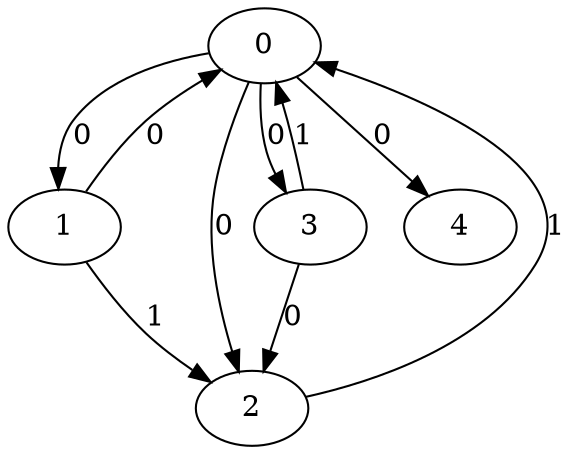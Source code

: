 // Source:1528 Canonical: -1 0 0 0 0 0 -1 1 -1 -1 1 -1 -1 -1 -1 1 -1 0 -1 -1 -1 -1 -1 -1 -1
digraph HRA_from_1528_graph_000 {
  0 -> 1 [label="0"];
  0 -> 2 [label="0"];
  0 -> 3 [label="0"];
  1 -> 0 [label="0"];
  1 -> 2 [label="1"];
  2 -> 0 [label="1"];
  3 -> 0 [label="1"];
  3 -> 2 [label="0"];
  0 -> 4 [label="0"];
}

// Source:1528 Canonical: -1 0 0 0 0 0 -1 1 -1 -1 1 -1 -1 -1 -1 1 -1 0 -1 -1 0 -1 -1 -1 -1
digraph HRA_from_1528_graph_001 {
  0 -> 1 [label="0"];
  0 -> 2 [label="0"];
  0 -> 3 [label="0"];
  1 -> 0 [label="0"];
  1 -> 2 [label="1"];
  2 -> 0 [label="1"];
  3 -> 0 [label="1"];
  3 -> 2 [label="0"];
  0 -> 4 [label="0"];
  4 -> 0 [label="0"];
}

// Source:1528 Canonical: -1 0 0 0 -1 0 -1 1 -1 0 1 -1 -1 -1 -1 1 -1 0 -1 -1 -1 -1 -1 -1 -1
digraph HRA_from_1528_graph_002 {
  0 -> 1 [label="0"];
  0 -> 2 [label="0"];
  0 -> 3 [label="0"];
  1 -> 0 [label="0"];
  1 -> 2 [label="1"];
  2 -> 0 [label="1"];
  3 -> 0 [label="1"];
  3 -> 2 [label="0"];
  1 -> 4 [label="0"];
}

// Source:1528 Canonical: -1 0 0 0 0 0 -1 1 -1 0 1 -1 -1 -1 -1 1 -1 0 -1 -1 -1 -1 -1 -1 -1
digraph HRA_from_1528_graph_003 {
  0 -> 1 [label="0"];
  0 -> 2 [label="0"];
  0 -> 3 [label="0"];
  1 -> 0 [label="0"];
  1 -> 2 [label="1"];
  2 -> 0 [label="1"];
  3 -> 0 [label="1"];
  3 -> 2 [label="0"];
  0 -> 4 [label="0"];
  1 -> 4 [label="0"];
}

// Source:1528 Canonical: -1 0 0 0 -1 0 -1 1 -1 0 1 -1 -1 -1 -1 1 -1 0 -1 -1 0 -1 -1 -1 -1
digraph HRA_from_1528_graph_004 {
  0 -> 1 [label="0"];
  0 -> 2 [label="0"];
  0 -> 3 [label="0"];
  1 -> 0 [label="0"];
  1 -> 2 [label="1"];
  2 -> 0 [label="1"];
  3 -> 0 [label="1"];
  3 -> 2 [label="0"];
  4 -> 0 [label="0"];
  1 -> 4 [label="0"];
}

// Source:1528 Canonical: -1 0 0 0 0 0 -1 1 -1 0 1 -1 -1 -1 -1 1 -1 0 -1 -1 0 -1 -1 -1 -1
digraph HRA_from_1528_graph_005 {
  0 -> 1 [label="0"];
  0 -> 2 [label="0"];
  0 -> 3 [label="0"];
  1 -> 0 [label="0"];
  1 -> 2 [label="1"];
  2 -> 0 [label="1"];
  3 -> 0 [label="1"];
  3 -> 2 [label="0"];
  0 -> 4 [label="0"];
  4 -> 0 [label="0"];
  1 -> 4 [label="0"];
}

// Source:1528 Canonical: -1 0 0 0 0 0 -1 1 -1 -1 1 -1 -1 -1 -1 1 -1 0 -1 -1 -1 0 -1 -1 -1
digraph HRA_from_1528_graph_006 {
  0 -> 1 [label="0"];
  0 -> 2 [label="0"];
  0 -> 3 [label="0"];
  1 -> 0 [label="0"];
  1 -> 2 [label="1"];
  2 -> 0 [label="1"];
  3 -> 0 [label="1"];
  3 -> 2 [label="0"];
  0 -> 4 [label="0"];
  4 -> 1 [label="0"];
}

// Source:1528 Canonical: -1 0 0 0 0 0 -1 1 -1 -1 1 -1 -1 -1 -1 1 -1 0 -1 -1 0 0 -1 -1 -1
digraph HRA_from_1528_graph_007 {
  0 -> 1 [label="0"];
  0 -> 2 [label="0"];
  0 -> 3 [label="0"];
  1 -> 0 [label="0"];
  1 -> 2 [label="1"];
  2 -> 0 [label="1"];
  3 -> 0 [label="1"];
  3 -> 2 [label="0"];
  0 -> 4 [label="0"];
  4 -> 0 [label="0"];
  4 -> 1 [label="0"];
}

// Source:1528 Canonical: -1 0 0 0 -1 0 -1 1 -1 0 1 -1 -1 -1 -1 1 -1 0 -1 -1 -1 0 -1 -1 -1
digraph HRA_from_1528_graph_008 {
  0 -> 1 [label="0"];
  0 -> 2 [label="0"];
  0 -> 3 [label="0"];
  1 -> 0 [label="0"];
  1 -> 2 [label="1"];
  2 -> 0 [label="1"];
  3 -> 0 [label="1"];
  3 -> 2 [label="0"];
  1 -> 4 [label="0"];
  4 -> 1 [label="0"];
}

// Source:1528 Canonical: -1 0 0 0 0 0 -1 1 -1 0 1 -1 -1 -1 -1 1 -1 0 -1 -1 -1 0 -1 -1 -1
digraph HRA_from_1528_graph_009 {
  0 -> 1 [label="0"];
  0 -> 2 [label="0"];
  0 -> 3 [label="0"];
  1 -> 0 [label="0"];
  1 -> 2 [label="1"];
  2 -> 0 [label="1"];
  3 -> 0 [label="1"];
  3 -> 2 [label="0"];
  0 -> 4 [label="0"];
  1 -> 4 [label="0"];
  4 -> 1 [label="0"];
}

// Source:1528 Canonical: -1 0 0 0 -1 0 -1 1 -1 0 1 -1 -1 -1 -1 1 -1 0 -1 -1 0 0 -1 -1 -1
digraph HRA_from_1528_graph_010 {
  0 -> 1 [label="0"];
  0 -> 2 [label="0"];
  0 -> 3 [label="0"];
  1 -> 0 [label="0"];
  1 -> 2 [label="1"];
  2 -> 0 [label="1"];
  3 -> 0 [label="1"];
  3 -> 2 [label="0"];
  4 -> 0 [label="0"];
  1 -> 4 [label="0"];
  4 -> 1 [label="0"];
}

// Source:1528 Canonical: -1 0 0 0 0 0 -1 1 -1 0 1 -1 -1 -1 -1 1 -1 0 -1 -1 0 0 -1 -1 -1
digraph HRA_from_1528_graph_011 {
  0 -> 1 [label="0"];
  0 -> 2 [label="0"];
  0 -> 3 [label="0"];
  1 -> 0 [label="0"];
  1 -> 2 [label="1"];
  2 -> 0 [label="1"];
  3 -> 0 [label="1"];
  3 -> 2 [label="0"];
  0 -> 4 [label="0"];
  4 -> 0 [label="0"];
  1 -> 4 [label="0"];
  4 -> 1 [label="0"];
}

// Source:1528 Canonical: -1 0 0 0 -1 0 -1 1 -1 -1 1 -1 -1 -1 0 1 -1 0 -1 -1 -1 -1 -1 -1 -1
digraph HRA_from_1528_graph_012 {
  0 -> 1 [label="0"];
  0 -> 2 [label="0"];
  0 -> 3 [label="0"];
  1 -> 0 [label="0"];
  1 -> 2 [label="1"];
  2 -> 0 [label="1"];
  3 -> 0 [label="1"];
  3 -> 2 [label="0"];
  2 -> 4 [label="0"];
}

// Source:1528 Canonical: -1 0 0 0 0 0 -1 1 -1 -1 1 -1 -1 -1 0 1 -1 0 -1 -1 -1 -1 -1 -1 -1
digraph HRA_from_1528_graph_013 {
  0 -> 1 [label="0"];
  0 -> 2 [label="0"];
  0 -> 3 [label="0"];
  1 -> 0 [label="0"];
  1 -> 2 [label="1"];
  2 -> 0 [label="1"];
  3 -> 0 [label="1"];
  3 -> 2 [label="0"];
  0 -> 4 [label="0"];
  2 -> 4 [label="0"];
}

// Source:1528 Canonical: -1 0 0 0 -1 0 -1 1 -1 -1 1 -1 -1 -1 0 1 -1 0 -1 -1 0 -1 -1 -1 -1
digraph HRA_from_1528_graph_014 {
  0 -> 1 [label="0"];
  0 -> 2 [label="0"];
  0 -> 3 [label="0"];
  1 -> 0 [label="0"];
  1 -> 2 [label="1"];
  2 -> 0 [label="1"];
  3 -> 0 [label="1"];
  3 -> 2 [label="0"];
  4 -> 0 [label="0"];
  2 -> 4 [label="0"];
}

// Source:1528 Canonical: -1 0 0 0 0 0 -1 1 -1 -1 1 -1 -1 -1 0 1 -1 0 -1 -1 0 -1 -1 -1 -1
digraph HRA_from_1528_graph_015 {
  0 -> 1 [label="0"];
  0 -> 2 [label="0"];
  0 -> 3 [label="0"];
  1 -> 0 [label="0"];
  1 -> 2 [label="1"];
  2 -> 0 [label="1"];
  3 -> 0 [label="1"];
  3 -> 2 [label="0"];
  0 -> 4 [label="0"];
  4 -> 0 [label="0"];
  2 -> 4 [label="0"];
}

// Source:1528 Canonical: -1 0 0 0 -1 0 -1 1 -1 0 1 -1 -1 -1 0 1 -1 0 -1 -1 -1 -1 -1 -1 -1
digraph HRA_from_1528_graph_016 {
  0 -> 1 [label="0"];
  0 -> 2 [label="0"];
  0 -> 3 [label="0"];
  1 -> 0 [label="0"];
  1 -> 2 [label="1"];
  2 -> 0 [label="1"];
  3 -> 0 [label="1"];
  3 -> 2 [label="0"];
  1 -> 4 [label="0"];
  2 -> 4 [label="0"];
}

// Source:1528 Canonical: -1 0 0 0 0 0 -1 1 -1 0 1 -1 -1 -1 0 1 -1 0 -1 -1 -1 -1 -1 -1 -1
digraph HRA_from_1528_graph_017 {
  0 -> 1 [label="0"];
  0 -> 2 [label="0"];
  0 -> 3 [label="0"];
  1 -> 0 [label="0"];
  1 -> 2 [label="1"];
  2 -> 0 [label="1"];
  3 -> 0 [label="1"];
  3 -> 2 [label="0"];
  0 -> 4 [label="0"];
  1 -> 4 [label="0"];
  2 -> 4 [label="0"];
}

// Source:1528 Canonical: -1 0 0 0 -1 0 -1 1 -1 0 1 -1 -1 -1 0 1 -1 0 -1 -1 0 -1 -1 -1 -1
digraph HRA_from_1528_graph_018 {
  0 -> 1 [label="0"];
  0 -> 2 [label="0"];
  0 -> 3 [label="0"];
  1 -> 0 [label="0"];
  1 -> 2 [label="1"];
  2 -> 0 [label="1"];
  3 -> 0 [label="1"];
  3 -> 2 [label="0"];
  4 -> 0 [label="0"];
  1 -> 4 [label="0"];
  2 -> 4 [label="0"];
}

// Source:1528 Canonical: -1 0 0 0 0 0 -1 1 -1 0 1 -1 -1 -1 0 1 -1 0 -1 -1 0 -1 -1 -1 -1
digraph HRA_from_1528_graph_019 {
  0 -> 1 [label="0"];
  0 -> 2 [label="0"];
  0 -> 3 [label="0"];
  1 -> 0 [label="0"];
  1 -> 2 [label="1"];
  2 -> 0 [label="1"];
  3 -> 0 [label="1"];
  3 -> 2 [label="0"];
  0 -> 4 [label="0"];
  4 -> 0 [label="0"];
  1 -> 4 [label="0"];
  2 -> 4 [label="0"];
}

// Source:1528 Canonical: -1 0 0 0 -1 0 -1 1 -1 -1 1 -1 -1 -1 0 1 -1 0 -1 -1 -1 0 -1 -1 -1
digraph HRA_from_1528_graph_020 {
  0 -> 1 [label="0"];
  0 -> 2 [label="0"];
  0 -> 3 [label="0"];
  1 -> 0 [label="0"];
  1 -> 2 [label="1"];
  2 -> 0 [label="1"];
  3 -> 0 [label="1"];
  3 -> 2 [label="0"];
  4 -> 1 [label="0"];
  2 -> 4 [label="0"];
}

// Source:1528 Canonical: -1 0 0 0 0 0 -1 1 -1 -1 1 -1 -1 -1 0 1 -1 0 -1 -1 -1 0 -1 -1 -1
digraph HRA_from_1528_graph_021 {
  0 -> 1 [label="0"];
  0 -> 2 [label="0"];
  0 -> 3 [label="0"];
  1 -> 0 [label="0"];
  1 -> 2 [label="1"];
  2 -> 0 [label="1"];
  3 -> 0 [label="1"];
  3 -> 2 [label="0"];
  0 -> 4 [label="0"];
  4 -> 1 [label="0"];
  2 -> 4 [label="0"];
}

// Source:1528 Canonical: -1 0 0 0 -1 0 -1 1 -1 -1 1 -1 -1 -1 0 1 -1 0 -1 -1 0 0 -1 -1 -1
digraph HRA_from_1528_graph_022 {
  0 -> 1 [label="0"];
  0 -> 2 [label="0"];
  0 -> 3 [label="0"];
  1 -> 0 [label="0"];
  1 -> 2 [label="1"];
  2 -> 0 [label="1"];
  3 -> 0 [label="1"];
  3 -> 2 [label="0"];
  4 -> 0 [label="0"];
  4 -> 1 [label="0"];
  2 -> 4 [label="0"];
}

// Source:1528 Canonical: -1 0 0 0 0 0 -1 1 -1 -1 1 -1 -1 -1 0 1 -1 0 -1 -1 0 0 -1 -1 -1
digraph HRA_from_1528_graph_023 {
  0 -> 1 [label="0"];
  0 -> 2 [label="0"];
  0 -> 3 [label="0"];
  1 -> 0 [label="0"];
  1 -> 2 [label="1"];
  2 -> 0 [label="1"];
  3 -> 0 [label="1"];
  3 -> 2 [label="0"];
  0 -> 4 [label="0"];
  4 -> 0 [label="0"];
  4 -> 1 [label="0"];
  2 -> 4 [label="0"];
}

// Source:1528 Canonical: -1 0 0 0 -1 0 -1 1 -1 0 1 -1 -1 -1 0 1 -1 0 -1 -1 -1 0 -1 -1 -1
digraph HRA_from_1528_graph_024 {
  0 -> 1 [label="0"];
  0 -> 2 [label="0"];
  0 -> 3 [label="0"];
  1 -> 0 [label="0"];
  1 -> 2 [label="1"];
  2 -> 0 [label="1"];
  3 -> 0 [label="1"];
  3 -> 2 [label="0"];
  1 -> 4 [label="0"];
  4 -> 1 [label="0"];
  2 -> 4 [label="0"];
}

// Source:1528 Canonical: -1 0 0 0 0 0 -1 1 -1 0 1 -1 -1 -1 0 1 -1 0 -1 -1 -1 0 -1 -1 -1
digraph HRA_from_1528_graph_025 {
  0 -> 1 [label="0"];
  0 -> 2 [label="0"];
  0 -> 3 [label="0"];
  1 -> 0 [label="0"];
  1 -> 2 [label="1"];
  2 -> 0 [label="1"];
  3 -> 0 [label="1"];
  3 -> 2 [label="0"];
  0 -> 4 [label="0"];
  1 -> 4 [label="0"];
  4 -> 1 [label="0"];
  2 -> 4 [label="0"];
}

// Source:1528 Canonical: -1 0 0 0 -1 0 -1 1 -1 0 1 -1 -1 -1 0 1 -1 0 -1 -1 0 0 -1 -1 -1
digraph HRA_from_1528_graph_026 {
  0 -> 1 [label="0"];
  0 -> 2 [label="0"];
  0 -> 3 [label="0"];
  1 -> 0 [label="0"];
  1 -> 2 [label="1"];
  2 -> 0 [label="1"];
  3 -> 0 [label="1"];
  3 -> 2 [label="0"];
  4 -> 0 [label="0"];
  1 -> 4 [label="0"];
  4 -> 1 [label="0"];
  2 -> 4 [label="0"];
}

// Source:1528 Canonical: -1 0 0 0 0 0 -1 1 -1 0 1 -1 -1 -1 0 1 -1 0 -1 -1 0 0 -1 -1 -1
digraph HRA_from_1528_graph_027 {
  0 -> 1 [label="0"];
  0 -> 2 [label="0"];
  0 -> 3 [label="0"];
  1 -> 0 [label="0"];
  1 -> 2 [label="1"];
  2 -> 0 [label="1"];
  3 -> 0 [label="1"];
  3 -> 2 [label="0"];
  0 -> 4 [label="0"];
  4 -> 0 [label="0"];
  1 -> 4 [label="0"];
  4 -> 1 [label="0"];
  2 -> 4 [label="0"];
}

// Source:1528 Canonical: -1 0 0 0 0 0 -1 1 -1 -1 1 -1 -1 -1 -1 1 -1 0 -1 -1 -1 -1 0 -1 -1
digraph HRA_from_1528_graph_028 {
  0 -> 1 [label="0"];
  0 -> 2 [label="0"];
  0 -> 3 [label="0"];
  1 -> 0 [label="0"];
  1 -> 2 [label="1"];
  2 -> 0 [label="1"];
  3 -> 0 [label="1"];
  3 -> 2 [label="0"];
  0 -> 4 [label="0"];
  4 -> 2 [label="0"];
}

// Source:1528 Canonical: -1 0 0 0 0 0 -1 1 -1 -1 1 -1 -1 -1 -1 1 -1 0 -1 -1 0 -1 0 -1 -1
digraph HRA_from_1528_graph_029 {
  0 -> 1 [label="0"];
  0 -> 2 [label="0"];
  0 -> 3 [label="0"];
  1 -> 0 [label="0"];
  1 -> 2 [label="1"];
  2 -> 0 [label="1"];
  3 -> 0 [label="1"];
  3 -> 2 [label="0"];
  0 -> 4 [label="0"];
  4 -> 0 [label="0"];
  4 -> 2 [label="0"];
}

// Source:1528 Canonical: -1 0 0 0 -1 0 -1 1 -1 0 1 -1 -1 -1 -1 1 -1 0 -1 -1 -1 -1 0 -1 -1
digraph HRA_from_1528_graph_030 {
  0 -> 1 [label="0"];
  0 -> 2 [label="0"];
  0 -> 3 [label="0"];
  1 -> 0 [label="0"];
  1 -> 2 [label="1"];
  2 -> 0 [label="1"];
  3 -> 0 [label="1"];
  3 -> 2 [label="0"];
  1 -> 4 [label="0"];
  4 -> 2 [label="0"];
}

// Source:1528 Canonical: -1 0 0 0 0 0 -1 1 -1 0 1 -1 -1 -1 -1 1 -1 0 -1 -1 -1 -1 0 -1 -1
digraph HRA_from_1528_graph_031 {
  0 -> 1 [label="0"];
  0 -> 2 [label="0"];
  0 -> 3 [label="0"];
  1 -> 0 [label="0"];
  1 -> 2 [label="1"];
  2 -> 0 [label="1"];
  3 -> 0 [label="1"];
  3 -> 2 [label="0"];
  0 -> 4 [label="0"];
  1 -> 4 [label="0"];
  4 -> 2 [label="0"];
}

// Source:1528 Canonical: -1 0 0 0 -1 0 -1 1 -1 0 1 -1 -1 -1 -1 1 -1 0 -1 -1 0 -1 0 -1 -1
digraph HRA_from_1528_graph_032 {
  0 -> 1 [label="0"];
  0 -> 2 [label="0"];
  0 -> 3 [label="0"];
  1 -> 0 [label="0"];
  1 -> 2 [label="1"];
  2 -> 0 [label="1"];
  3 -> 0 [label="1"];
  3 -> 2 [label="0"];
  4 -> 0 [label="0"];
  1 -> 4 [label="0"];
  4 -> 2 [label="0"];
}

// Source:1528 Canonical: -1 0 0 0 0 0 -1 1 -1 0 1 -1 -1 -1 -1 1 -1 0 -1 -1 0 -1 0 -1 -1
digraph HRA_from_1528_graph_033 {
  0 -> 1 [label="0"];
  0 -> 2 [label="0"];
  0 -> 3 [label="0"];
  1 -> 0 [label="0"];
  1 -> 2 [label="1"];
  2 -> 0 [label="1"];
  3 -> 0 [label="1"];
  3 -> 2 [label="0"];
  0 -> 4 [label="0"];
  4 -> 0 [label="0"];
  1 -> 4 [label="0"];
  4 -> 2 [label="0"];
}

// Source:1528 Canonical: -1 0 0 0 0 0 -1 1 -1 -1 1 -1 -1 -1 -1 1 -1 0 -1 -1 -1 0 0 -1 -1
digraph HRA_from_1528_graph_034 {
  0 -> 1 [label="0"];
  0 -> 2 [label="0"];
  0 -> 3 [label="0"];
  1 -> 0 [label="0"];
  1 -> 2 [label="1"];
  2 -> 0 [label="1"];
  3 -> 0 [label="1"];
  3 -> 2 [label="0"];
  0 -> 4 [label="0"];
  4 -> 1 [label="0"];
  4 -> 2 [label="0"];
}

// Source:1528 Canonical: -1 0 0 0 0 0 -1 1 -1 -1 1 -1 -1 -1 -1 1 -1 0 -1 -1 0 0 0 -1 -1
digraph HRA_from_1528_graph_035 {
  0 -> 1 [label="0"];
  0 -> 2 [label="0"];
  0 -> 3 [label="0"];
  1 -> 0 [label="0"];
  1 -> 2 [label="1"];
  2 -> 0 [label="1"];
  3 -> 0 [label="1"];
  3 -> 2 [label="0"];
  0 -> 4 [label="0"];
  4 -> 0 [label="0"];
  4 -> 1 [label="0"];
  4 -> 2 [label="0"];
}

// Source:1528 Canonical: -1 0 0 0 -1 0 -1 1 -1 0 1 -1 -1 -1 -1 1 -1 0 -1 -1 -1 0 0 -1 -1
digraph HRA_from_1528_graph_036 {
  0 -> 1 [label="0"];
  0 -> 2 [label="0"];
  0 -> 3 [label="0"];
  1 -> 0 [label="0"];
  1 -> 2 [label="1"];
  2 -> 0 [label="1"];
  3 -> 0 [label="1"];
  3 -> 2 [label="0"];
  1 -> 4 [label="0"];
  4 -> 1 [label="0"];
  4 -> 2 [label="0"];
}

// Source:1528 Canonical: -1 0 0 0 0 0 -1 1 -1 0 1 -1 -1 -1 -1 1 -1 0 -1 -1 -1 0 0 -1 -1
digraph HRA_from_1528_graph_037 {
  0 -> 1 [label="0"];
  0 -> 2 [label="0"];
  0 -> 3 [label="0"];
  1 -> 0 [label="0"];
  1 -> 2 [label="1"];
  2 -> 0 [label="1"];
  3 -> 0 [label="1"];
  3 -> 2 [label="0"];
  0 -> 4 [label="0"];
  1 -> 4 [label="0"];
  4 -> 1 [label="0"];
  4 -> 2 [label="0"];
}

// Source:1528 Canonical: -1 0 0 0 -1 0 -1 1 -1 0 1 -1 -1 -1 -1 1 -1 0 -1 -1 0 0 0 -1 -1
digraph HRA_from_1528_graph_038 {
  0 -> 1 [label="0"];
  0 -> 2 [label="0"];
  0 -> 3 [label="0"];
  1 -> 0 [label="0"];
  1 -> 2 [label="1"];
  2 -> 0 [label="1"];
  3 -> 0 [label="1"];
  3 -> 2 [label="0"];
  4 -> 0 [label="0"];
  1 -> 4 [label="0"];
  4 -> 1 [label="0"];
  4 -> 2 [label="0"];
}

// Source:1528 Canonical: -1 0 0 0 0 0 -1 1 -1 0 1 -1 -1 -1 -1 1 -1 0 -1 -1 0 0 0 -1 -1
digraph HRA_from_1528_graph_039 {
  0 -> 1 [label="0"];
  0 -> 2 [label="0"];
  0 -> 3 [label="0"];
  1 -> 0 [label="0"];
  1 -> 2 [label="1"];
  2 -> 0 [label="1"];
  3 -> 0 [label="1"];
  3 -> 2 [label="0"];
  0 -> 4 [label="0"];
  4 -> 0 [label="0"];
  1 -> 4 [label="0"];
  4 -> 1 [label="0"];
  4 -> 2 [label="0"];
}

// Source:1528 Canonical: -1 0 0 0 -1 0 -1 1 -1 -1 1 -1 -1 -1 0 1 -1 0 -1 -1 -1 -1 0 -1 -1
digraph HRA_from_1528_graph_040 {
  0 -> 1 [label="0"];
  0 -> 2 [label="0"];
  0 -> 3 [label="0"];
  1 -> 0 [label="0"];
  1 -> 2 [label="1"];
  2 -> 0 [label="1"];
  3 -> 0 [label="1"];
  3 -> 2 [label="0"];
  2 -> 4 [label="0"];
  4 -> 2 [label="0"];
}

// Source:1528 Canonical: -1 0 0 0 0 0 -1 1 -1 -1 1 -1 -1 -1 0 1 -1 0 -1 -1 -1 -1 0 -1 -1
digraph HRA_from_1528_graph_041 {
  0 -> 1 [label="0"];
  0 -> 2 [label="0"];
  0 -> 3 [label="0"];
  1 -> 0 [label="0"];
  1 -> 2 [label="1"];
  2 -> 0 [label="1"];
  3 -> 0 [label="1"];
  3 -> 2 [label="0"];
  0 -> 4 [label="0"];
  2 -> 4 [label="0"];
  4 -> 2 [label="0"];
}

// Source:1528 Canonical: -1 0 0 0 -1 0 -1 1 -1 -1 1 -1 -1 -1 0 1 -1 0 -1 -1 0 -1 0 -1 -1
digraph HRA_from_1528_graph_042 {
  0 -> 1 [label="0"];
  0 -> 2 [label="0"];
  0 -> 3 [label="0"];
  1 -> 0 [label="0"];
  1 -> 2 [label="1"];
  2 -> 0 [label="1"];
  3 -> 0 [label="1"];
  3 -> 2 [label="0"];
  4 -> 0 [label="0"];
  2 -> 4 [label="0"];
  4 -> 2 [label="0"];
}

// Source:1528 Canonical: -1 0 0 0 0 0 -1 1 -1 -1 1 -1 -1 -1 0 1 -1 0 -1 -1 0 -1 0 -1 -1
digraph HRA_from_1528_graph_043 {
  0 -> 1 [label="0"];
  0 -> 2 [label="0"];
  0 -> 3 [label="0"];
  1 -> 0 [label="0"];
  1 -> 2 [label="1"];
  2 -> 0 [label="1"];
  3 -> 0 [label="1"];
  3 -> 2 [label="0"];
  0 -> 4 [label="0"];
  4 -> 0 [label="0"];
  2 -> 4 [label="0"];
  4 -> 2 [label="0"];
}

// Source:1528 Canonical: -1 0 0 0 -1 0 -1 1 -1 0 1 -1 -1 -1 0 1 -1 0 -1 -1 -1 -1 0 -1 -1
digraph HRA_from_1528_graph_044 {
  0 -> 1 [label="0"];
  0 -> 2 [label="0"];
  0 -> 3 [label="0"];
  1 -> 0 [label="0"];
  1 -> 2 [label="1"];
  2 -> 0 [label="1"];
  3 -> 0 [label="1"];
  3 -> 2 [label="0"];
  1 -> 4 [label="0"];
  2 -> 4 [label="0"];
  4 -> 2 [label="0"];
}

// Source:1528 Canonical: -1 0 0 0 0 0 -1 1 -1 0 1 -1 -1 -1 0 1 -1 0 -1 -1 -1 -1 0 -1 -1
digraph HRA_from_1528_graph_045 {
  0 -> 1 [label="0"];
  0 -> 2 [label="0"];
  0 -> 3 [label="0"];
  1 -> 0 [label="0"];
  1 -> 2 [label="1"];
  2 -> 0 [label="1"];
  3 -> 0 [label="1"];
  3 -> 2 [label="0"];
  0 -> 4 [label="0"];
  1 -> 4 [label="0"];
  2 -> 4 [label="0"];
  4 -> 2 [label="0"];
}

// Source:1528 Canonical: -1 0 0 0 -1 0 -1 1 -1 0 1 -1 -1 -1 0 1 -1 0 -1 -1 0 -1 0 -1 -1
digraph HRA_from_1528_graph_046 {
  0 -> 1 [label="0"];
  0 -> 2 [label="0"];
  0 -> 3 [label="0"];
  1 -> 0 [label="0"];
  1 -> 2 [label="1"];
  2 -> 0 [label="1"];
  3 -> 0 [label="1"];
  3 -> 2 [label="0"];
  4 -> 0 [label="0"];
  1 -> 4 [label="0"];
  2 -> 4 [label="0"];
  4 -> 2 [label="0"];
}

// Source:1528 Canonical: -1 0 0 0 0 0 -1 1 -1 0 1 -1 -1 -1 0 1 -1 0 -1 -1 0 -1 0 -1 -1
digraph HRA_from_1528_graph_047 {
  0 -> 1 [label="0"];
  0 -> 2 [label="0"];
  0 -> 3 [label="0"];
  1 -> 0 [label="0"];
  1 -> 2 [label="1"];
  2 -> 0 [label="1"];
  3 -> 0 [label="1"];
  3 -> 2 [label="0"];
  0 -> 4 [label="0"];
  4 -> 0 [label="0"];
  1 -> 4 [label="0"];
  2 -> 4 [label="0"];
  4 -> 2 [label="0"];
}

// Source:1528 Canonical: -1 0 0 0 -1 0 -1 1 -1 -1 1 -1 -1 -1 0 1 -1 0 -1 -1 -1 0 0 -1 -1
digraph HRA_from_1528_graph_048 {
  0 -> 1 [label="0"];
  0 -> 2 [label="0"];
  0 -> 3 [label="0"];
  1 -> 0 [label="0"];
  1 -> 2 [label="1"];
  2 -> 0 [label="1"];
  3 -> 0 [label="1"];
  3 -> 2 [label="0"];
  4 -> 1 [label="0"];
  2 -> 4 [label="0"];
  4 -> 2 [label="0"];
}

// Source:1528 Canonical: -1 0 0 0 0 0 -1 1 -1 -1 1 -1 -1 -1 0 1 -1 0 -1 -1 -1 0 0 -1 -1
digraph HRA_from_1528_graph_049 {
  0 -> 1 [label="0"];
  0 -> 2 [label="0"];
  0 -> 3 [label="0"];
  1 -> 0 [label="0"];
  1 -> 2 [label="1"];
  2 -> 0 [label="1"];
  3 -> 0 [label="1"];
  3 -> 2 [label="0"];
  0 -> 4 [label="0"];
  4 -> 1 [label="0"];
  2 -> 4 [label="0"];
  4 -> 2 [label="0"];
}

// Source:1528 Canonical: -1 0 0 0 -1 0 -1 1 -1 -1 1 -1 -1 -1 0 1 -1 0 -1 -1 0 0 0 -1 -1
digraph HRA_from_1528_graph_050 {
  0 -> 1 [label="0"];
  0 -> 2 [label="0"];
  0 -> 3 [label="0"];
  1 -> 0 [label="0"];
  1 -> 2 [label="1"];
  2 -> 0 [label="1"];
  3 -> 0 [label="1"];
  3 -> 2 [label="0"];
  4 -> 0 [label="0"];
  4 -> 1 [label="0"];
  2 -> 4 [label="0"];
  4 -> 2 [label="0"];
}

// Source:1528 Canonical: -1 0 0 0 0 0 -1 1 -1 -1 1 -1 -1 -1 0 1 -1 0 -1 -1 0 0 0 -1 -1
digraph HRA_from_1528_graph_051 {
  0 -> 1 [label="0"];
  0 -> 2 [label="0"];
  0 -> 3 [label="0"];
  1 -> 0 [label="0"];
  1 -> 2 [label="1"];
  2 -> 0 [label="1"];
  3 -> 0 [label="1"];
  3 -> 2 [label="0"];
  0 -> 4 [label="0"];
  4 -> 0 [label="0"];
  4 -> 1 [label="0"];
  2 -> 4 [label="0"];
  4 -> 2 [label="0"];
}

// Source:1528 Canonical: -1 0 0 0 -1 0 -1 1 -1 0 1 -1 -1 -1 0 1 -1 0 -1 -1 -1 0 0 -1 -1
digraph HRA_from_1528_graph_052 {
  0 -> 1 [label="0"];
  0 -> 2 [label="0"];
  0 -> 3 [label="0"];
  1 -> 0 [label="0"];
  1 -> 2 [label="1"];
  2 -> 0 [label="1"];
  3 -> 0 [label="1"];
  3 -> 2 [label="0"];
  1 -> 4 [label="0"];
  4 -> 1 [label="0"];
  2 -> 4 [label="0"];
  4 -> 2 [label="0"];
}

// Source:1528 Canonical: -1 0 0 0 0 0 -1 1 -1 0 1 -1 -1 -1 0 1 -1 0 -1 -1 -1 0 0 -1 -1
digraph HRA_from_1528_graph_053 {
  0 -> 1 [label="0"];
  0 -> 2 [label="0"];
  0 -> 3 [label="0"];
  1 -> 0 [label="0"];
  1 -> 2 [label="1"];
  2 -> 0 [label="1"];
  3 -> 0 [label="1"];
  3 -> 2 [label="0"];
  0 -> 4 [label="0"];
  1 -> 4 [label="0"];
  4 -> 1 [label="0"];
  2 -> 4 [label="0"];
  4 -> 2 [label="0"];
}

// Source:1528 Canonical: -1 0 0 0 -1 0 -1 1 -1 0 1 -1 -1 -1 0 1 -1 0 -1 -1 0 0 0 -1 -1
digraph HRA_from_1528_graph_054 {
  0 -> 1 [label="0"];
  0 -> 2 [label="0"];
  0 -> 3 [label="0"];
  1 -> 0 [label="0"];
  1 -> 2 [label="1"];
  2 -> 0 [label="1"];
  3 -> 0 [label="1"];
  3 -> 2 [label="0"];
  4 -> 0 [label="0"];
  1 -> 4 [label="0"];
  4 -> 1 [label="0"];
  2 -> 4 [label="0"];
  4 -> 2 [label="0"];
}

// Source:1528 Canonical: -1 0 0 0 0 0 -1 1 -1 0 1 -1 -1 -1 0 1 -1 0 -1 -1 0 0 0 -1 -1
digraph HRA_from_1528_graph_055 {
  0 -> 1 [label="0"];
  0 -> 2 [label="0"];
  0 -> 3 [label="0"];
  1 -> 0 [label="0"];
  1 -> 2 [label="1"];
  2 -> 0 [label="1"];
  3 -> 0 [label="1"];
  3 -> 2 [label="0"];
  0 -> 4 [label="0"];
  4 -> 0 [label="0"];
  1 -> 4 [label="0"];
  4 -> 1 [label="0"];
  2 -> 4 [label="0"];
  4 -> 2 [label="0"];
}

// Source:1528 Canonical: -1 0 0 0 -1 0 -1 1 -1 -1 1 -1 -1 -1 -1 1 -1 0 -1 0 -1 -1 -1 -1 -1
digraph HRA_from_1528_graph_056 {
  0 -> 1 [label="0"];
  0 -> 2 [label="0"];
  0 -> 3 [label="0"];
  1 -> 0 [label="0"];
  1 -> 2 [label="1"];
  2 -> 0 [label="1"];
  3 -> 0 [label="1"];
  3 -> 2 [label="0"];
  3 -> 4 [label="0"];
}

// Source:1528 Canonical: -1 0 0 0 0 0 -1 1 -1 -1 1 -1 -1 -1 -1 1 -1 0 -1 0 -1 -1 -1 -1 -1
digraph HRA_from_1528_graph_057 {
  0 -> 1 [label="0"];
  0 -> 2 [label="0"];
  0 -> 3 [label="0"];
  1 -> 0 [label="0"];
  1 -> 2 [label="1"];
  2 -> 0 [label="1"];
  3 -> 0 [label="1"];
  3 -> 2 [label="0"];
  0 -> 4 [label="0"];
  3 -> 4 [label="0"];
}

// Source:1528 Canonical: -1 0 0 0 -1 0 -1 1 -1 -1 1 -1 -1 -1 -1 1 -1 0 -1 0 0 -1 -1 -1 -1
digraph HRA_from_1528_graph_058 {
  0 -> 1 [label="0"];
  0 -> 2 [label="0"];
  0 -> 3 [label="0"];
  1 -> 0 [label="0"];
  1 -> 2 [label="1"];
  2 -> 0 [label="1"];
  3 -> 0 [label="1"];
  3 -> 2 [label="0"];
  4 -> 0 [label="0"];
  3 -> 4 [label="0"];
}

// Source:1528 Canonical: -1 0 0 0 0 0 -1 1 -1 -1 1 -1 -1 -1 -1 1 -1 0 -1 0 0 -1 -1 -1 -1
digraph HRA_from_1528_graph_059 {
  0 -> 1 [label="0"];
  0 -> 2 [label="0"];
  0 -> 3 [label="0"];
  1 -> 0 [label="0"];
  1 -> 2 [label="1"];
  2 -> 0 [label="1"];
  3 -> 0 [label="1"];
  3 -> 2 [label="0"];
  0 -> 4 [label="0"];
  4 -> 0 [label="0"];
  3 -> 4 [label="0"];
}

// Source:1528 Canonical: -1 0 0 0 -1 0 -1 1 -1 0 1 -1 -1 -1 -1 1 -1 0 -1 0 -1 -1 -1 -1 -1
digraph HRA_from_1528_graph_060 {
  0 -> 1 [label="0"];
  0 -> 2 [label="0"];
  0 -> 3 [label="0"];
  1 -> 0 [label="0"];
  1 -> 2 [label="1"];
  2 -> 0 [label="1"];
  3 -> 0 [label="1"];
  3 -> 2 [label="0"];
  1 -> 4 [label="0"];
  3 -> 4 [label="0"];
}

// Source:1528 Canonical: -1 0 0 0 0 0 -1 1 -1 0 1 -1 -1 -1 -1 1 -1 0 -1 0 -1 -1 -1 -1 -1
digraph HRA_from_1528_graph_061 {
  0 -> 1 [label="0"];
  0 -> 2 [label="0"];
  0 -> 3 [label="0"];
  1 -> 0 [label="0"];
  1 -> 2 [label="1"];
  2 -> 0 [label="1"];
  3 -> 0 [label="1"];
  3 -> 2 [label="0"];
  0 -> 4 [label="0"];
  1 -> 4 [label="0"];
  3 -> 4 [label="0"];
}

// Source:1528 Canonical: -1 0 0 0 -1 0 -1 1 -1 0 1 -1 -1 -1 -1 1 -1 0 -1 0 0 -1 -1 -1 -1
digraph HRA_from_1528_graph_062 {
  0 -> 1 [label="0"];
  0 -> 2 [label="0"];
  0 -> 3 [label="0"];
  1 -> 0 [label="0"];
  1 -> 2 [label="1"];
  2 -> 0 [label="1"];
  3 -> 0 [label="1"];
  3 -> 2 [label="0"];
  4 -> 0 [label="0"];
  1 -> 4 [label="0"];
  3 -> 4 [label="0"];
}

// Source:1528 Canonical: -1 0 0 0 0 0 -1 1 -1 0 1 -1 -1 -1 -1 1 -1 0 -1 0 0 -1 -1 -1 -1
digraph HRA_from_1528_graph_063 {
  0 -> 1 [label="0"];
  0 -> 2 [label="0"];
  0 -> 3 [label="0"];
  1 -> 0 [label="0"];
  1 -> 2 [label="1"];
  2 -> 0 [label="1"];
  3 -> 0 [label="1"];
  3 -> 2 [label="0"];
  0 -> 4 [label="0"];
  4 -> 0 [label="0"];
  1 -> 4 [label="0"];
  3 -> 4 [label="0"];
}

// Source:1528 Canonical: -1 0 0 0 -1 0 -1 1 -1 -1 1 -1 -1 -1 -1 1 -1 0 -1 0 -1 0 -1 -1 -1
digraph HRA_from_1528_graph_064 {
  0 -> 1 [label="0"];
  0 -> 2 [label="0"];
  0 -> 3 [label="0"];
  1 -> 0 [label="0"];
  1 -> 2 [label="1"];
  2 -> 0 [label="1"];
  3 -> 0 [label="1"];
  3 -> 2 [label="0"];
  4 -> 1 [label="0"];
  3 -> 4 [label="0"];
}

// Source:1528 Canonical: -1 0 0 0 0 0 -1 1 -1 -1 1 -1 -1 -1 -1 1 -1 0 -1 0 -1 0 -1 -1 -1
digraph HRA_from_1528_graph_065 {
  0 -> 1 [label="0"];
  0 -> 2 [label="0"];
  0 -> 3 [label="0"];
  1 -> 0 [label="0"];
  1 -> 2 [label="1"];
  2 -> 0 [label="1"];
  3 -> 0 [label="1"];
  3 -> 2 [label="0"];
  0 -> 4 [label="0"];
  4 -> 1 [label="0"];
  3 -> 4 [label="0"];
}

// Source:1528 Canonical: -1 0 0 0 -1 0 -1 1 -1 -1 1 -1 -1 -1 -1 1 -1 0 -1 0 0 0 -1 -1 -1
digraph HRA_from_1528_graph_066 {
  0 -> 1 [label="0"];
  0 -> 2 [label="0"];
  0 -> 3 [label="0"];
  1 -> 0 [label="0"];
  1 -> 2 [label="1"];
  2 -> 0 [label="1"];
  3 -> 0 [label="1"];
  3 -> 2 [label="0"];
  4 -> 0 [label="0"];
  4 -> 1 [label="0"];
  3 -> 4 [label="0"];
}

// Source:1528 Canonical: -1 0 0 0 0 0 -1 1 -1 -1 1 -1 -1 -1 -1 1 -1 0 -1 0 0 0 -1 -1 -1
digraph HRA_from_1528_graph_067 {
  0 -> 1 [label="0"];
  0 -> 2 [label="0"];
  0 -> 3 [label="0"];
  1 -> 0 [label="0"];
  1 -> 2 [label="1"];
  2 -> 0 [label="1"];
  3 -> 0 [label="1"];
  3 -> 2 [label="0"];
  0 -> 4 [label="0"];
  4 -> 0 [label="0"];
  4 -> 1 [label="0"];
  3 -> 4 [label="0"];
}

// Source:1528 Canonical: -1 0 0 0 -1 0 -1 1 -1 0 1 -1 -1 -1 -1 1 -1 0 -1 0 -1 0 -1 -1 -1
digraph HRA_from_1528_graph_068 {
  0 -> 1 [label="0"];
  0 -> 2 [label="0"];
  0 -> 3 [label="0"];
  1 -> 0 [label="0"];
  1 -> 2 [label="1"];
  2 -> 0 [label="1"];
  3 -> 0 [label="1"];
  3 -> 2 [label="0"];
  1 -> 4 [label="0"];
  4 -> 1 [label="0"];
  3 -> 4 [label="0"];
}

// Source:1528 Canonical: -1 0 0 0 0 0 -1 1 -1 0 1 -1 -1 -1 -1 1 -1 0 -1 0 -1 0 -1 -1 -1
digraph HRA_from_1528_graph_069 {
  0 -> 1 [label="0"];
  0 -> 2 [label="0"];
  0 -> 3 [label="0"];
  1 -> 0 [label="0"];
  1 -> 2 [label="1"];
  2 -> 0 [label="1"];
  3 -> 0 [label="1"];
  3 -> 2 [label="0"];
  0 -> 4 [label="0"];
  1 -> 4 [label="0"];
  4 -> 1 [label="0"];
  3 -> 4 [label="0"];
}

// Source:1528 Canonical: -1 0 0 0 -1 0 -1 1 -1 0 1 -1 -1 -1 -1 1 -1 0 -1 0 0 0 -1 -1 -1
digraph HRA_from_1528_graph_070 {
  0 -> 1 [label="0"];
  0 -> 2 [label="0"];
  0 -> 3 [label="0"];
  1 -> 0 [label="0"];
  1 -> 2 [label="1"];
  2 -> 0 [label="1"];
  3 -> 0 [label="1"];
  3 -> 2 [label="0"];
  4 -> 0 [label="0"];
  1 -> 4 [label="0"];
  4 -> 1 [label="0"];
  3 -> 4 [label="0"];
}

// Source:1528 Canonical: -1 0 0 0 0 0 -1 1 -1 0 1 -1 -1 -1 -1 1 -1 0 -1 0 0 0 -1 -1 -1
digraph HRA_from_1528_graph_071 {
  0 -> 1 [label="0"];
  0 -> 2 [label="0"];
  0 -> 3 [label="0"];
  1 -> 0 [label="0"];
  1 -> 2 [label="1"];
  2 -> 0 [label="1"];
  3 -> 0 [label="1"];
  3 -> 2 [label="0"];
  0 -> 4 [label="0"];
  4 -> 0 [label="0"];
  1 -> 4 [label="0"];
  4 -> 1 [label="0"];
  3 -> 4 [label="0"];
}

// Source:1528 Canonical: -1 0 0 0 -1 0 -1 1 -1 -1 1 -1 -1 -1 0 1 -1 0 -1 0 -1 -1 -1 -1 -1
digraph HRA_from_1528_graph_072 {
  0 -> 1 [label="0"];
  0 -> 2 [label="0"];
  0 -> 3 [label="0"];
  1 -> 0 [label="0"];
  1 -> 2 [label="1"];
  2 -> 0 [label="1"];
  3 -> 0 [label="1"];
  3 -> 2 [label="0"];
  2 -> 4 [label="0"];
  3 -> 4 [label="0"];
}

// Source:1528 Canonical: -1 0 0 0 0 0 -1 1 -1 -1 1 -1 -1 -1 0 1 -1 0 -1 0 -1 -1 -1 -1 -1
digraph HRA_from_1528_graph_073 {
  0 -> 1 [label="0"];
  0 -> 2 [label="0"];
  0 -> 3 [label="0"];
  1 -> 0 [label="0"];
  1 -> 2 [label="1"];
  2 -> 0 [label="1"];
  3 -> 0 [label="1"];
  3 -> 2 [label="0"];
  0 -> 4 [label="0"];
  2 -> 4 [label="0"];
  3 -> 4 [label="0"];
}

// Source:1528 Canonical: -1 0 0 0 -1 0 -1 1 -1 -1 1 -1 -1 -1 0 1 -1 0 -1 0 0 -1 -1 -1 -1
digraph HRA_from_1528_graph_074 {
  0 -> 1 [label="0"];
  0 -> 2 [label="0"];
  0 -> 3 [label="0"];
  1 -> 0 [label="0"];
  1 -> 2 [label="1"];
  2 -> 0 [label="1"];
  3 -> 0 [label="1"];
  3 -> 2 [label="0"];
  4 -> 0 [label="0"];
  2 -> 4 [label="0"];
  3 -> 4 [label="0"];
}

// Source:1528 Canonical: -1 0 0 0 0 0 -1 1 -1 -1 1 -1 -1 -1 0 1 -1 0 -1 0 0 -1 -1 -1 -1
digraph HRA_from_1528_graph_075 {
  0 -> 1 [label="0"];
  0 -> 2 [label="0"];
  0 -> 3 [label="0"];
  1 -> 0 [label="0"];
  1 -> 2 [label="1"];
  2 -> 0 [label="1"];
  3 -> 0 [label="1"];
  3 -> 2 [label="0"];
  0 -> 4 [label="0"];
  4 -> 0 [label="0"];
  2 -> 4 [label="0"];
  3 -> 4 [label="0"];
}

// Source:1528 Canonical: -1 0 0 0 -1 0 -1 1 -1 0 1 -1 -1 -1 0 1 -1 0 -1 0 -1 -1 -1 -1 -1
digraph HRA_from_1528_graph_076 {
  0 -> 1 [label="0"];
  0 -> 2 [label="0"];
  0 -> 3 [label="0"];
  1 -> 0 [label="0"];
  1 -> 2 [label="1"];
  2 -> 0 [label="1"];
  3 -> 0 [label="1"];
  3 -> 2 [label="0"];
  1 -> 4 [label="0"];
  2 -> 4 [label="0"];
  3 -> 4 [label="0"];
}

// Source:1528 Canonical: -1 0 0 0 0 0 -1 1 -1 0 1 -1 -1 -1 0 1 -1 0 -1 0 -1 -1 -1 -1 -1
digraph HRA_from_1528_graph_077 {
  0 -> 1 [label="0"];
  0 -> 2 [label="0"];
  0 -> 3 [label="0"];
  1 -> 0 [label="0"];
  1 -> 2 [label="1"];
  2 -> 0 [label="1"];
  3 -> 0 [label="1"];
  3 -> 2 [label="0"];
  0 -> 4 [label="0"];
  1 -> 4 [label="0"];
  2 -> 4 [label="0"];
  3 -> 4 [label="0"];
}

// Source:1528 Canonical: -1 0 0 0 -1 0 -1 1 -1 0 1 -1 -1 -1 0 1 -1 0 -1 0 0 -1 -1 -1 -1
digraph HRA_from_1528_graph_078 {
  0 -> 1 [label="0"];
  0 -> 2 [label="0"];
  0 -> 3 [label="0"];
  1 -> 0 [label="0"];
  1 -> 2 [label="1"];
  2 -> 0 [label="1"];
  3 -> 0 [label="1"];
  3 -> 2 [label="0"];
  4 -> 0 [label="0"];
  1 -> 4 [label="0"];
  2 -> 4 [label="0"];
  3 -> 4 [label="0"];
}

// Source:1528 Canonical: -1 0 0 0 0 0 -1 1 -1 0 1 -1 -1 -1 0 1 -1 0 -1 0 0 -1 -1 -1 -1
digraph HRA_from_1528_graph_079 {
  0 -> 1 [label="0"];
  0 -> 2 [label="0"];
  0 -> 3 [label="0"];
  1 -> 0 [label="0"];
  1 -> 2 [label="1"];
  2 -> 0 [label="1"];
  3 -> 0 [label="1"];
  3 -> 2 [label="0"];
  0 -> 4 [label="0"];
  4 -> 0 [label="0"];
  1 -> 4 [label="0"];
  2 -> 4 [label="0"];
  3 -> 4 [label="0"];
}

// Source:1528 Canonical: -1 0 0 0 -1 0 -1 1 -1 -1 1 -1 -1 -1 0 1 -1 0 -1 0 -1 0 -1 -1 -1
digraph HRA_from_1528_graph_080 {
  0 -> 1 [label="0"];
  0 -> 2 [label="0"];
  0 -> 3 [label="0"];
  1 -> 0 [label="0"];
  1 -> 2 [label="1"];
  2 -> 0 [label="1"];
  3 -> 0 [label="1"];
  3 -> 2 [label="0"];
  4 -> 1 [label="0"];
  2 -> 4 [label="0"];
  3 -> 4 [label="0"];
}

// Source:1528 Canonical: -1 0 0 0 0 0 -1 1 -1 -1 1 -1 -1 -1 0 1 -1 0 -1 0 -1 0 -1 -1 -1
digraph HRA_from_1528_graph_081 {
  0 -> 1 [label="0"];
  0 -> 2 [label="0"];
  0 -> 3 [label="0"];
  1 -> 0 [label="0"];
  1 -> 2 [label="1"];
  2 -> 0 [label="1"];
  3 -> 0 [label="1"];
  3 -> 2 [label="0"];
  0 -> 4 [label="0"];
  4 -> 1 [label="0"];
  2 -> 4 [label="0"];
  3 -> 4 [label="0"];
}

// Source:1528 Canonical: -1 0 0 0 -1 0 -1 1 -1 -1 1 -1 -1 -1 0 1 -1 0 -1 0 0 0 -1 -1 -1
digraph HRA_from_1528_graph_082 {
  0 -> 1 [label="0"];
  0 -> 2 [label="0"];
  0 -> 3 [label="0"];
  1 -> 0 [label="0"];
  1 -> 2 [label="1"];
  2 -> 0 [label="1"];
  3 -> 0 [label="1"];
  3 -> 2 [label="0"];
  4 -> 0 [label="0"];
  4 -> 1 [label="0"];
  2 -> 4 [label="0"];
  3 -> 4 [label="0"];
}

// Source:1528 Canonical: -1 0 0 0 0 0 -1 1 -1 -1 1 -1 -1 -1 0 1 -1 0 -1 0 0 0 -1 -1 -1
digraph HRA_from_1528_graph_083 {
  0 -> 1 [label="0"];
  0 -> 2 [label="0"];
  0 -> 3 [label="0"];
  1 -> 0 [label="0"];
  1 -> 2 [label="1"];
  2 -> 0 [label="1"];
  3 -> 0 [label="1"];
  3 -> 2 [label="0"];
  0 -> 4 [label="0"];
  4 -> 0 [label="0"];
  4 -> 1 [label="0"];
  2 -> 4 [label="0"];
  3 -> 4 [label="0"];
}

// Source:1528 Canonical: -1 0 0 0 -1 0 -1 1 -1 0 1 -1 -1 -1 0 1 -1 0 -1 0 -1 0 -1 -1 -1
digraph HRA_from_1528_graph_084 {
  0 -> 1 [label="0"];
  0 -> 2 [label="0"];
  0 -> 3 [label="0"];
  1 -> 0 [label="0"];
  1 -> 2 [label="1"];
  2 -> 0 [label="1"];
  3 -> 0 [label="1"];
  3 -> 2 [label="0"];
  1 -> 4 [label="0"];
  4 -> 1 [label="0"];
  2 -> 4 [label="0"];
  3 -> 4 [label="0"];
}

// Source:1528 Canonical: -1 0 0 0 0 0 -1 1 -1 0 1 -1 -1 -1 0 1 -1 0 -1 0 -1 0 -1 -1 -1
digraph HRA_from_1528_graph_085 {
  0 -> 1 [label="0"];
  0 -> 2 [label="0"];
  0 -> 3 [label="0"];
  1 -> 0 [label="0"];
  1 -> 2 [label="1"];
  2 -> 0 [label="1"];
  3 -> 0 [label="1"];
  3 -> 2 [label="0"];
  0 -> 4 [label="0"];
  1 -> 4 [label="0"];
  4 -> 1 [label="0"];
  2 -> 4 [label="0"];
  3 -> 4 [label="0"];
}

// Source:1528 Canonical: -1 0 0 0 -1 0 -1 1 -1 0 1 -1 -1 -1 0 1 -1 0 -1 0 0 0 -1 -1 -1
digraph HRA_from_1528_graph_086 {
  0 -> 1 [label="0"];
  0 -> 2 [label="0"];
  0 -> 3 [label="0"];
  1 -> 0 [label="0"];
  1 -> 2 [label="1"];
  2 -> 0 [label="1"];
  3 -> 0 [label="1"];
  3 -> 2 [label="0"];
  4 -> 0 [label="0"];
  1 -> 4 [label="0"];
  4 -> 1 [label="0"];
  2 -> 4 [label="0"];
  3 -> 4 [label="0"];
}

// Source:1528 Canonical: -1 0 0 0 0 0 -1 1 -1 0 1 -1 -1 -1 0 1 -1 0 -1 0 0 0 -1 -1 -1
digraph HRA_from_1528_graph_087 {
  0 -> 1 [label="0"];
  0 -> 2 [label="0"];
  0 -> 3 [label="0"];
  1 -> 0 [label="0"];
  1 -> 2 [label="1"];
  2 -> 0 [label="1"];
  3 -> 0 [label="1"];
  3 -> 2 [label="0"];
  0 -> 4 [label="0"];
  4 -> 0 [label="0"];
  1 -> 4 [label="0"];
  4 -> 1 [label="0"];
  2 -> 4 [label="0"];
  3 -> 4 [label="0"];
}

// Source:1528 Canonical: -1 0 0 0 -1 0 -1 1 -1 -1 1 -1 -1 -1 -1 1 -1 0 -1 0 -1 -1 0 -1 -1
digraph HRA_from_1528_graph_088 {
  0 -> 1 [label="0"];
  0 -> 2 [label="0"];
  0 -> 3 [label="0"];
  1 -> 0 [label="0"];
  1 -> 2 [label="1"];
  2 -> 0 [label="1"];
  3 -> 0 [label="1"];
  3 -> 2 [label="0"];
  4 -> 2 [label="0"];
  3 -> 4 [label="0"];
}

// Source:1528 Canonical: -1 0 0 0 0 0 -1 1 -1 -1 1 -1 -1 -1 -1 1 -1 0 -1 0 -1 -1 0 -1 -1
digraph HRA_from_1528_graph_089 {
  0 -> 1 [label="0"];
  0 -> 2 [label="0"];
  0 -> 3 [label="0"];
  1 -> 0 [label="0"];
  1 -> 2 [label="1"];
  2 -> 0 [label="1"];
  3 -> 0 [label="1"];
  3 -> 2 [label="0"];
  0 -> 4 [label="0"];
  4 -> 2 [label="0"];
  3 -> 4 [label="0"];
}

// Source:1528 Canonical: -1 0 0 0 -1 0 -1 1 -1 -1 1 -1 -1 -1 -1 1 -1 0 -1 0 0 -1 0 -1 -1
digraph HRA_from_1528_graph_090 {
  0 -> 1 [label="0"];
  0 -> 2 [label="0"];
  0 -> 3 [label="0"];
  1 -> 0 [label="0"];
  1 -> 2 [label="1"];
  2 -> 0 [label="1"];
  3 -> 0 [label="1"];
  3 -> 2 [label="0"];
  4 -> 0 [label="0"];
  4 -> 2 [label="0"];
  3 -> 4 [label="0"];
}

// Source:1528 Canonical: -1 0 0 0 0 0 -1 1 -1 -1 1 -1 -1 -1 -1 1 -1 0 -1 0 0 -1 0 -1 -1
digraph HRA_from_1528_graph_091 {
  0 -> 1 [label="0"];
  0 -> 2 [label="0"];
  0 -> 3 [label="0"];
  1 -> 0 [label="0"];
  1 -> 2 [label="1"];
  2 -> 0 [label="1"];
  3 -> 0 [label="1"];
  3 -> 2 [label="0"];
  0 -> 4 [label="0"];
  4 -> 0 [label="0"];
  4 -> 2 [label="0"];
  3 -> 4 [label="0"];
}

// Source:1528 Canonical: -1 0 0 0 -1 0 -1 1 -1 0 1 -1 -1 -1 -1 1 -1 0 -1 0 -1 -1 0 -1 -1
digraph HRA_from_1528_graph_092 {
  0 -> 1 [label="0"];
  0 -> 2 [label="0"];
  0 -> 3 [label="0"];
  1 -> 0 [label="0"];
  1 -> 2 [label="1"];
  2 -> 0 [label="1"];
  3 -> 0 [label="1"];
  3 -> 2 [label="0"];
  1 -> 4 [label="0"];
  4 -> 2 [label="0"];
  3 -> 4 [label="0"];
}

// Source:1528 Canonical: -1 0 0 0 0 0 -1 1 -1 0 1 -1 -1 -1 -1 1 -1 0 -1 0 -1 -1 0 -1 -1
digraph HRA_from_1528_graph_093 {
  0 -> 1 [label="0"];
  0 -> 2 [label="0"];
  0 -> 3 [label="0"];
  1 -> 0 [label="0"];
  1 -> 2 [label="1"];
  2 -> 0 [label="1"];
  3 -> 0 [label="1"];
  3 -> 2 [label="0"];
  0 -> 4 [label="0"];
  1 -> 4 [label="0"];
  4 -> 2 [label="0"];
  3 -> 4 [label="0"];
}

// Source:1528 Canonical: -1 0 0 0 -1 0 -1 1 -1 0 1 -1 -1 -1 -1 1 -1 0 -1 0 0 -1 0 -1 -1
digraph HRA_from_1528_graph_094 {
  0 -> 1 [label="0"];
  0 -> 2 [label="0"];
  0 -> 3 [label="0"];
  1 -> 0 [label="0"];
  1 -> 2 [label="1"];
  2 -> 0 [label="1"];
  3 -> 0 [label="1"];
  3 -> 2 [label="0"];
  4 -> 0 [label="0"];
  1 -> 4 [label="0"];
  4 -> 2 [label="0"];
  3 -> 4 [label="0"];
}

// Source:1528 Canonical: -1 0 0 0 0 0 -1 1 -1 0 1 -1 -1 -1 -1 1 -1 0 -1 0 0 -1 0 -1 -1
digraph HRA_from_1528_graph_095 {
  0 -> 1 [label="0"];
  0 -> 2 [label="0"];
  0 -> 3 [label="0"];
  1 -> 0 [label="0"];
  1 -> 2 [label="1"];
  2 -> 0 [label="1"];
  3 -> 0 [label="1"];
  3 -> 2 [label="0"];
  0 -> 4 [label="0"];
  4 -> 0 [label="0"];
  1 -> 4 [label="0"];
  4 -> 2 [label="0"];
  3 -> 4 [label="0"];
}

// Source:1528 Canonical: -1 0 0 0 -1 0 -1 1 -1 -1 1 -1 -1 -1 -1 1 -1 0 -1 0 -1 0 0 -1 -1
digraph HRA_from_1528_graph_096 {
  0 -> 1 [label="0"];
  0 -> 2 [label="0"];
  0 -> 3 [label="0"];
  1 -> 0 [label="0"];
  1 -> 2 [label="1"];
  2 -> 0 [label="1"];
  3 -> 0 [label="1"];
  3 -> 2 [label="0"];
  4 -> 1 [label="0"];
  4 -> 2 [label="0"];
  3 -> 4 [label="0"];
}

// Source:1528 Canonical: -1 0 0 0 0 0 -1 1 -1 -1 1 -1 -1 -1 -1 1 -1 0 -1 0 -1 0 0 -1 -1
digraph HRA_from_1528_graph_097 {
  0 -> 1 [label="0"];
  0 -> 2 [label="0"];
  0 -> 3 [label="0"];
  1 -> 0 [label="0"];
  1 -> 2 [label="1"];
  2 -> 0 [label="1"];
  3 -> 0 [label="1"];
  3 -> 2 [label="0"];
  0 -> 4 [label="0"];
  4 -> 1 [label="0"];
  4 -> 2 [label="0"];
  3 -> 4 [label="0"];
}

// Source:1528 Canonical: -1 0 0 0 -1 0 -1 1 -1 -1 1 -1 -1 -1 -1 1 -1 0 -1 0 0 0 0 -1 -1
digraph HRA_from_1528_graph_098 {
  0 -> 1 [label="0"];
  0 -> 2 [label="0"];
  0 -> 3 [label="0"];
  1 -> 0 [label="0"];
  1 -> 2 [label="1"];
  2 -> 0 [label="1"];
  3 -> 0 [label="1"];
  3 -> 2 [label="0"];
  4 -> 0 [label="0"];
  4 -> 1 [label="0"];
  4 -> 2 [label="0"];
  3 -> 4 [label="0"];
}

// Source:1528 Canonical: -1 0 0 0 0 0 -1 1 -1 -1 1 -1 -1 -1 -1 1 -1 0 -1 0 0 0 0 -1 -1
digraph HRA_from_1528_graph_099 {
  0 -> 1 [label="0"];
  0 -> 2 [label="0"];
  0 -> 3 [label="0"];
  1 -> 0 [label="0"];
  1 -> 2 [label="1"];
  2 -> 0 [label="1"];
  3 -> 0 [label="1"];
  3 -> 2 [label="0"];
  0 -> 4 [label="0"];
  4 -> 0 [label="0"];
  4 -> 1 [label="0"];
  4 -> 2 [label="0"];
  3 -> 4 [label="0"];
}

// Source:1528 Canonical: -1 0 0 0 -1 0 -1 1 -1 0 1 -1 -1 -1 -1 1 -1 0 -1 0 -1 0 0 -1 -1
digraph HRA_from_1528_graph_100 {
  0 -> 1 [label="0"];
  0 -> 2 [label="0"];
  0 -> 3 [label="0"];
  1 -> 0 [label="0"];
  1 -> 2 [label="1"];
  2 -> 0 [label="1"];
  3 -> 0 [label="1"];
  3 -> 2 [label="0"];
  1 -> 4 [label="0"];
  4 -> 1 [label="0"];
  4 -> 2 [label="0"];
  3 -> 4 [label="0"];
}

// Source:1528 Canonical: -1 0 0 0 0 0 -1 1 -1 0 1 -1 -1 -1 -1 1 -1 0 -1 0 -1 0 0 -1 -1
digraph HRA_from_1528_graph_101 {
  0 -> 1 [label="0"];
  0 -> 2 [label="0"];
  0 -> 3 [label="0"];
  1 -> 0 [label="0"];
  1 -> 2 [label="1"];
  2 -> 0 [label="1"];
  3 -> 0 [label="1"];
  3 -> 2 [label="0"];
  0 -> 4 [label="0"];
  1 -> 4 [label="0"];
  4 -> 1 [label="0"];
  4 -> 2 [label="0"];
  3 -> 4 [label="0"];
}

// Source:1528 Canonical: -1 0 0 0 -1 0 -1 1 -1 0 1 -1 -1 -1 -1 1 -1 0 -1 0 0 0 0 -1 -1
digraph HRA_from_1528_graph_102 {
  0 -> 1 [label="0"];
  0 -> 2 [label="0"];
  0 -> 3 [label="0"];
  1 -> 0 [label="0"];
  1 -> 2 [label="1"];
  2 -> 0 [label="1"];
  3 -> 0 [label="1"];
  3 -> 2 [label="0"];
  4 -> 0 [label="0"];
  1 -> 4 [label="0"];
  4 -> 1 [label="0"];
  4 -> 2 [label="0"];
  3 -> 4 [label="0"];
}

// Source:1528 Canonical: -1 0 0 0 0 0 -1 1 -1 0 1 -1 -1 -1 -1 1 -1 0 -1 0 0 0 0 -1 -1
digraph HRA_from_1528_graph_103 {
  0 -> 1 [label="0"];
  0 -> 2 [label="0"];
  0 -> 3 [label="0"];
  1 -> 0 [label="0"];
  1 -> 2 [label="1"];
  2 -> 0 [label="1"];
  3 -> 0 [label="1"];
  3 -> 2 [label="0"];
  0 -> 4 [label="0"];
  4 -> 0 [label="0"];
  1 -> 4 [label="0"];
  4 -> 1 [label="0"];
  4 -> 2 [label="0"];
  3 -> 4 [label="0"];
}

// Source:1528 Canonical: -1 0 0 0 -1 0 -1 1 -1 -1 1 -1 -1 -1 0 1 -1 0 -1 0 -1 -1 0 -1 -1
digraph HRA_from_1528_graph_104 {
  0 -> 1 [label="0"];
  0 -> 2 [label="0"];
  0 -> 3 [label="0"];
  1 -> 0 [label="0"];
  1 -> 2 [label="1"];
  2 -> 0 [label="1"];
  3 -> 0 [label="1"];
  3 -> 2 [label="0"];
  2 -> 4 [label="0"];
  4 -> 2 [label="0"];
  3 -> 4 [label="0"];
}

// Source:1528 Canonical: -1 0 0 0 0 0 -1 1 -1 -1 1 -1 -1 -1 0 1 -1 0 -1 0 -1 -1 0 -1 -1
digraph HRA_from_1528_graph_105 {
  0 -> 1 [label="0"];
  0 -> 2 [label="0"];
  0 -> 3 [label="0"];
  1 -> 0 [label="0"];
  1 -> 2 [label="1"];
  2 -> 0 [label="1"];
  3 -> 0 [label="1"];
  3 -> 2 [label="0"];
  0 -> 4 [label="0"];
  2 -> 4 [label="0"];
  4 -> 2 [label="0"];
  3 -> 4 [label="0"];
}

// Source:1528 Canonical: -1 0 0 0 -1 0 -1 1 -1 -1 1 -1 -1 -1 0 1 -1 0 -1 0 0 -1 0 -1 -1
digraph HRA_from_1528_graph_106 {
  0 -> 1 [label="0"];
  0 -> 2 [label="0"];
  0 -> 3 [label="0"];
  1 -> 0 [label="0"];
  1 -> 2 [label="1"];
  2 -> 0 [label="1"];
  3 -> 0 [label="1"];
  3 -> 2 [label="0"];
  4 -> 0 [label="0"];
  2 -> 4 [label="0"];
  4 -> 2 [label="0"];
  3 -> 4 [label="0"];
}

// Source:1528 Canonical: -1 0 0 0 0 0 -1 1 -1 -1 1 -1 -1 -1 0 1 -1 0 -1 0 0 -1 0 -1 -1
digraph HRA_from_1528_graph_107 {
  0 -> 1 [label="0"];
  0 -> 2 [label="0"];
  0 -> 3 [label="0"];
  1 -> 0 [label="0"];
  1 -> 2 [label="1"];
  2 -> 0 [label="1"];
  3 -> 0 [label="1"];
  3 -> 2 [label="0"];
  0 -> 4 [label="0"];
  4 -> 0 [label="0"];
  2 -> 4 [label="0"];
  4 -> 2 [label="0"];
  3 -> 4 [label="0"];
}

// Source:1528 Canonical: -1 0 0 0 -1 0 -1 1 -1 0 1 -1 -1 -1 0 1 -1 0 -1 0 -1 -1 0 -1 -1
digraph HRA_from_1528_graph_108 {
  0 -> 1 [label="0"];
  0 -> 2 [label="0"];
  0 -> 3 [label="0"];
  1 -> 0 [label="0"];
  1 -> 2 [label="1"];
  2 -> 0 [label="1"];
  3 -> 0 [label="1"];
  3 -> 2 [label="0"];
  1 -> 4 [label="0"];
  2 -> 4 [label="0"];
  4 -> 2 [label="0"];
  3 -> 4 [label="0"];
}

// Source:1528 Canonical: -1 0 0 0 0 0 -1 1 -1 0 1 -1 -1 -1 0 1 -1 0 -1 0 -1 -1 0 -1 -1
digraph HRA_from_1528_graph_109 {
  0 -> 1 [label="0"];
  0 -> 2 [label="0"];
  0 -> 3 [label="0"];
  1 -> 0 [label="0"];
  1 -> 2 [label="1"];
  2 -> 0 [label="1"];
  3 -> 0 [label="1"];
  3 -> 2 [label="0"];
  0 -> 4 [label="0"];
  1 -> 4 [label="0"];
  2 -> 4 [label="0"];
  4 -> 2 [label="0"];
  3 -> 4 [label="0"];
}

// Source:1528 Canonical: -1 0 0 0 -1 0 -1 1 -1 0 1 -1 -1 -1 0 1 -1 0 -1 0 0 -1 0 -1 -1
digraph HRA_from_1528_graph_110 {
  0 -> 1 [label="0"];
  0 -> 2 [label="0"];
  0 -> 3 [label="0"];
  1 -> 0 [label="0"];
  1 -> 2 [label="1"];
  2 -> 0 [label="1"];
  3 -> 0 [label="1"];
  3 -> 2 [label="0"];
  4 -> 0 [label="0"];
  1 -> 4 [label="0"];
  2 -> 4 [label="0"];
  4 -> 2 [label="0"];
  3 -> 4 [label="0"];
}

// Source:1528 Canonical: -1 0 0 0 0 0 -1 1 -1 0 1 -1 -1 -1 0 1 -1 0 -1 0 0 -1 0 -1 -1
digraph HRA_from_1528_graph_111 {
  0 -> 1 [label="0"];
  0 -> 2 [label="0"];
  0 -> 3 [label="0"];
  1 -> 0 [label="0"];
  1 -> 2 [label="1"];
  2 -> 0 [label="1"];
  3 -> 0 [label="1"];
  3 -> 2 [label="0"];
  0 -> 4 [label="0"];
  4 -> 0 [label="0"];
  1 -> 4 [label="0"];
  2 -> 4 [label="0"];
  4 -> 2 [label="0"];
  3 -> 4 [label="0"];
}

// Source:1528 Canonical: -1 0 0 0 -1 0 -1 1 -1 -1 1 -1 -1 -1 0 1 -1 0 -1 0 -1 0 0 -1 -1
digraph HRA_from_1528_graph_112 {
  0 -> 1 [label="0"];
  0 -> 2 [label="0"];
  0 -> 3 [label="0"];
  1 -> 0 [label="0"];
  1 -> 2 [label="1"];
  2 -> 0 [label="1"];
  3 -> 0 [label="1"];
  3 -> 2 [label="0"];
  4 -> 1 [label="0"];
  2 -> 4 [label="0"];
  4 -> 2 [label="0"];
  3 -> 4 [label="0"];
}

// Source:1528 Canonical: -1 0 0 0 0 0 -1 1 -1 -1 1 -1 -1 -1 0 1 -1 0 -1 0 -1 0 0 -1 -1
digraph HRA_from_1528_graph_113 {
  0 -> 1 [label="0"];
  0 -> 2 [label="0"];
  0 -> 3 [label="0"];
  1 -> 0 [label="0"];
  1 -> 2 [label="1"];
  2 -> 0 [label="1"];
  3 -> 0 [label="1"];
  3 -> 2 [label="0"];
  0 -> 4 [label="0"];
  4 -> 1 [label="0"];
  2 -> 4 [label="0"];
  4 -> 2 [label="0"];
  3 -> 4 [label="0"];
}

// Source:1528 Canonical: -1 0 0 0 -1 0 -1 1 -1 -1 1 -1 -1 -1 0 1 -1 0 -1 0 0 0 0 -1 -1
digraph HRA_from_1528_graph_114 {
  0 -> 1 [label="0"];
  0 -> 2 [label="0"];
  0 -> 3 [label="0"];
  1 -> 0 [label="0"];
  1 -> 2 [label="1"];
  2 -> 0 [label="1"];
  3 -> 0 [label="1"];
  3 -> 2 [label="0"];
  4 -> 0 [label="0"];
  4 -> 1 [label="0"];
  2 -> 4 [label="0"];
  4 -> 2 [label="0"];
  3 -> 4 [label="0"];
}

// Source:1528 Canonical: -1 0 0 0 0 0 -1 1 -1 -1 1 -1 -1 -1 0 1 -1 0 -1 0 0 0 0 -1 -1
digraph HRA_from_1528_graph_115 {
  0 -> 1 [label="0"];
  0 -> 2 [label="0"];
  0 -> 3 [label="0"];
  1 -> 0 [label="0"];
  1 -> 2 [label="1"];
  2 -> 0 [label="1"];
  3 -> 0 [label="1"];
  3 -> 2 [label="0"];
  0 -> 4 [label="0"];
  4 -> 0 [label="0"];
  4 -> 1 [label="0"];
  2 -> 4 [label="0"];
  4 -> 2 [label="0"];
  3 -> 4 [label="0"];
}

// Source:1528 Canonical: -1 0 0 0 -1 0 -1 1 -1 0 1 -1 -1 -1 0 1 -1 0 -1 0 -1 0 0 -1 -1
digraph HRA_from_1528_graph_116 {
  0 -> 1 [label="0"];
  0 -> 2 [label="0"];
  0 -> 3 [label="0"];
  1 -> 0 [label="0"];
  1 -> 2 [label="1"];
  2 -> 0 [label="1"];
  3 -> 0 [label="1"];
  3 -> 2 [label="0"];
  1 -> 4 [label="0"];
  4 -> 1 [label="0"];
  2 -> 4 [label="0"];
  4 -> 2 [label="0"];
  3 -> 4 [label="0"];
}

// Source:1528 Canonical: -1 0 0 0 0 0 -1 1 -1 0 1 -1 -1 -1 0 1 -1 0 -1 0 -1 0 0 -1 -1
digraph HRA_from_1528_graph_117 {
  0 -> 1 [label="0"];
  0 -> 2 [label="0"];
  0 -> 3 [label="0"];
  1 -> 0 [label="0"];
  1 -> 2 [label="1"];
  2 -> 0 [label="1"];
  3 -> 0 [label="1"];
  3 -> 2 [label="0"];
  0 -> 4 [label="0"];
  1 -> 4 [label="0"];
  4 -> 1 [label="0"];
  2 -> 4 [label="0"];
  4 -> 2 [label="0"];
  3 -> 4 [label="0"];
}

// Source:1528 Canonical: -1 0 0 0 -1 0 -1 1 -1 0 1 -1 -1 -1 0 1 -1 0 -1 0 0 0 0 -1 -1
digraph HRA_from_1528_graph_118 {
  0 -> 1 [label="0"];
  0 -> 2 [label="0"];
  0 -> 3 [label="0"];
  1 -> 0 [label="0"];
  1 -> 2 [label="1"];
  2 -> 0 [label="1"];
  3 -> 0 [label="1"];
  3 -> 2 [label="0"];
  4 -> 0 [label="0"];
  1 -> 4 [label="0"];
  4 -> 1 [label="0"];
  2 -> 4 [label="0"];
  4 -> 2 [label="0"];
  3 -> 4 [label="0"];
}

// Source:1528 Canonical: -1 0 0 0 0 0 -1 1 -1 0 1 -1 -1 -1 0 1 -1 0 -1 0 0 0 0 -1 -1
digraph HRA_from_1528_graph_119 {
  0 -> 1 [label="0"];
  0 -> 2 [label="0"];
  0 -> 3 [label="0"];
  1 -> 0 [label="0"];
  1 -> 2 [label="1"];
  2 -> 0 [label="1"];
  3 -> 0 [label="1"];
  3 -> 2 [label="0"];
  0 -> 4 [label="0"];
  4 -> 0 [label="0"];
  1 -> 4 [label="0"];
  4 -> 1 [label="0"];
  2 -> 4 [label="0"];
  4 -> 2 [label="0"];
  3 -> 4 [label="0"];
}

// Source:1528 Canonical: -1 0 0 0 0 0 -1 1 -1 -1 1 -1 -1 -1 -1 1 -1 0 -1 -1 -1 -1 -1 0 -1
digraph HRA_from_1528_graph_120 {
  0 -> 1 [label="0"];
  0 -> 2 [label="0"];
  0 -> 3 [label="0"];
  1 -> 0 [label="0"];
  1 -> 2 [label="1"];
  2 -> 0 [label="1"];
  3 -> 0 [label="1"];
  3 -> 2 [label="0"];
  0 -> 4 [label="0"];
  4 -> 3 [label="0"];
}

// Source:1528 Canonical: -1 0 0 0 0 0 -1 1 -1 -1 1 -1 -1 -1 -1 1 -1 0 -1 -1 0 -1 -1 0 -1
digraph HRA_from_1528_graph_121 {
  0 -> 1 [label="0"];
  0 -> 2 [label="0"];
  0 -> 3 [label="0"];
  1 -> 0 [label="0"];
  1 -> 2 [label="1"];
  2 -> 0 [label="1"];
  3 -> 0 [label="1"];
  3 -> 2 [label="0"];
  0 -> 4 [label="0"];
  4 -> 0 [label="0"];
  4 -> 3 [label="0"];
}

// Source:1528 Canonical: -1 0 0 0 -1 0 -1 1 -1 0 1 -1 -1 -1 -1 1 -1 0 -1 -1 -1 -1 -1 0 -1
digraph HRA_from_1528_graph_122 {
  0 -> 1 [label="0"];
  0 -> 2 [label="0"];
  0 -> 3 [label="0"];
  1 -> 0 [label="0"];
  1 -> 2 [label="1"];
  2 -> 0 [label="1"];
  3 -> 0 [label="1"];
  3 -> 2 [label="0"];
  1 -> 4 [label="0"];
  4 -> 3 [label="0"];
}

// Source:1528 Canonical: -1 0 0 0 0 0 -1 1 -1 0 1 -1 -1 -1 -1 1 -1 0 -1 -1 -1 -1 -1 0 -1
digraph HRA_from_1528_graph_123 {
  0 -> 1 [label="0"];
  0 -> 2 [label="0"];
  0 -> 3 [label="0"];
  1 -> 0 [label="0"];
  1 -> 2 [label="1"];
  2 -> 0 [label="1"];
  3 -> 0 [label="1"];
  3 -> 2 [label="0"];
  0 -> 4 [label="0"];
  1 -> 4 [label="0"];
  4 -> 3 [label="0"];
}

// Source:1528 Canonical: -1 0 0 0 -1 0 -1 1 -1 0 1 -1 -1 -1 -1 1 -1 0 -1 -1 0 -1 -1 0 -1
digraph HRA_from_1528_graph_124 {
  0 -> 1 [label="0"];
  0 -> 2 [label="0"];
  0 -> 3 [label="0"];
  1 -> 0 [label="0"];
  1 -> 2 [label="1"];
  2 -> 0 [label="1"];
  3 -> 0 [label="1"];
  3 -> 2 [label="0"];
  4 -> 0 [label="0"];
  1 -> 4 [label="0"];
  4 -> 3 [label="0"];
}

// Source:1528 Canonical: -1 0 0 0 0 0 -1 1 -1 0 1 -1 -1 -1 -1 1 -1 0 -1 -1 0 -1 -1 0 -1
digraph HRA_from_1528_graph_125 {
  0 -> 1 [label="0"];
  0 -> 2 [label="0"];
  0 -> 3 [label="0"];
  1 -> 0 [label="0"];
  1 -> 2 [label="1"];
  2 -> 0 [label="1"];
  3 -> 0 [label="1"];
  3 -> 2 [label="0"];
  0 -> 4 [label="0"];
  4 -> 0 [label="0"];
  1 -> 4 [label="0"];
  4 -> 3 [label="0"];
}

// Source:1528 Canonical: -1 0 0 0 0 0 -1 1 -1 -1 1 -1 -1 -1 -1 1 -1 0 -1 -1 -1 0 -1 0 -1
digraph HRA_from_1528_graph_126 {
  0 -> 1 [label="0"];
  0 -> 2 [label="0"];
  0 -> 3 [label="0"];
  1 -> 0 [label="0"];
  1 -> 2 [label="1"];
  2 -> 0 [label="1"];
  3 -> 0 [label="1"];
  3 -> 2 [label="0"];
  0 -> 4 [label="0"];
  4 -> 1 [label="0"];
  4 -> 3 [label="0"];
}

// Source:1528 Canonical: -1 0 0 0 0 0 -1 1 -1 -1 1 -1 -1 -1 -1 1 -1 0 -1 -1 0 0 -1 0 -1
digraph HRA_from_1528_graph_127 {
  0 -> 1 [label="0"];
  0 -> 2 [label="0"];
  0 -> 3 [label="0"];
  1 -> 0 [label="0"];
  1 -> 2 [label="1"];
  2 -> 0 [label="1"];
  3 -> 0 [label="1"];
  3 -> 2 [label="0"];
  0 -> 4 [label="0"];
  4 -> 0 [label="0"];
  4 -> 1 [label="0"];
  4 -> 3 [label="0"];
}

// Source:1528 Canonical: -1 0 0 0 -1 0 -1 1 -1 0 1 -1 -1 -1 -1 1 -1 0 -1 -1 -1 0 -1 0 -1
digraph HRA_from_1528_graph_128 {
  0 -> 1 [label="0"];
  0 -> 2 [label="0"];
  0 -> 3 [label="0"];
  1 -> 0 [label="0"];
  1 -> 2 [label="1"];
  2 -> 0 [label="1"];
  3 -> 0 [label="1"];
  3 -> 2 [label="0"];
  1 -> 4 [label="0"];
  4 -> 1 [label="0"];
  4 -> 3 [label="0"];
}

// Source:1528 Canonical: -1 0 0 0 0 0 -1 1 -1 0 1 -1 -1 -1 -1 1 -1 0 -1 -1 -1 0 -1 0 -1
digraph HRA_from_1528_graph_129 {
  0 -> 1 [label="0"];
  0 -> 2 [label="0"];
  0 -> 3 [label="0"];
  1 -> 0 [label="0"];
  1 -> 2 [label="1"];
  2 -> 0 [label="1"];
  3 -> 0 [label="1"];
  3 -> 2 [label="0"];
  0 -> 4 [label="0"];
  1 -> 4 [label="0"];
  4 -> 1 [label="0"];
  4 -> 3 [label="0"];
}

// Source:1528 Canonical: -1 0 0 0 -1 0 -1 1 -1 0 1 -1 -1 -1 -1 1 -1 0 -1 -1 0 0 -1 0 -1
digraph HRA_from_1528_graph_130 {
  0 -> 1 [label="0"];
  0 -> 2 [label="0"];
  0 -> 3 [label="0"];
  1 -> 0 [label="0"];
  1 -> 2 [label="1"];
  2 -> 0 [label="1"];
  3 -> 0 [label="1"];
  3 -> 2 [label="0"];
  4 -> 0 [label="0"];
  1 -> 4 [label="0"];
  4 -> 1 [label="0"];
  4 -> 3 [label="0"];
}

// Source:1528 Canonical: -1 0 0 0 0 0 -1 1 -1 0 1 -1 -1 -1 -1 1 -1 0 -1 -1 0 0 -1 0 -1
digraph HRA_from_1528_graph_131 {
  0 -> 1 [label="0"];
  0 -> 2 [label="0"];
  0 -> 3 [label="0"];
  1 -> 0 [label="0"];
  1 -> 2 [label="1"];
  2 -> 0 [label="1"];
  3 -> 0 [label="1"];
  3 -> 2 [label="0"];
  0 -> 4 [label="0"];
  4 -> 0 [label="0"];
  1 -> 4 [label="0"];
  4 -> 1 [label="0"];
  4 -> 3 [label="0"];
}

// Source:1528 Canonical: -1 0 0 0 -1 0 -1 1 -1 -1 1 -1 -1 -1 0 1 -1 0 -1 -1 -1 -1 -1 0 -1
digraph HRA_from_1528_graph_132 {
  0 -> 1 [label="0"];
  0 -> 2 [label="0"];
  0 -> 3 [label="0"];
  1 -> 0 [label="0"];
  1 -> 2 [label="1"];
  2 -> 0 [label="1"];
  3 -> 0 [label="1"];
  3 -> 2 [label="0"];
  2 -> 4 [label="0"];
  4 -> 3 [label="0"];
}

// Source:1528 Canonical: -1 0 0 0 0 0 -1 1 -1 -1 1 -1 -1 -1 0 1 -1 0 -1 -1 -1 -1 -1 0 -1
digraph HRA_from_1528_graph_133 {
  0 -> 1 [label="0"];
  0 -> 2 [label="0"];
  0 -> 3 [label="0"];
  1 -> 0 [label="0"];
  1 -> 2 [label="1"];
  2 -> 0 [label="1"];
  3 -> 0 [label="1"];
  3 -> 2 [label="0"];
  0 -> 4 [label="0"];
  2 -> 4 [label="0"];
  4 -> 3 [label="0"];
}

// Source:1528 Canonical: -1 0 0 0 -1 0 -1 1 -1 -1 1 -1 -1 -1 0 1 -1 0 -1 -1 0 -1 -1 0 -1
digraph HRA_from_1528_graph_134 {
  0 -> 1 [label="0"];
  0 -> 2 [label="0"];
  0 -> 3 [label="0"];
  1 -> 0 [label="0"];
  1 -> 2 [label="1"];
  2 -> 0 [label="1"];
  3 -> 0 [label="1"];
  3 -> 2 [label="0"];
  4 -> 0 [label="0"];
  2 -> 4 [label="0"];
  4 -> 3 [label="0"];
}

// Source:1528 Canonical: -1 0 0 0 0 0 -1 1 -1 -1 1 -1 -1 -1 0 1 -1 0 -1 -1 0 -1 -1 0 -1
digraph HRA_from_1528_graph_135 {
  0 -> 1 [label="0"];
  0 -> 2 [label="0"];
  0 -> 3 [label="0"];
  1 -> 0 [label="0"];
  1 -> 2 [label="1"];
  2 -> 0 [label="1"];
  3 -> 0 [label="1"];
  3 -> 2 [label="0"];
  0 -> 4 [label="0"];
  4 -> 0 [label="0"];
  2 -> 4 [label="0"];
  4 -> 3 [label="0"];
}

// Source:1528 Canonical: -1 0 0 0 -1 0 -1 1 -1 0 1 -1 -1 -1 0 1 -1 0 -1 -1 -1 -1 -1 0 -1
digraph HRA_from_1528_graph_136 {
  0 -> 1 [label="0"];
  0 -> 2 [label="0"];
  0 -> 3 [label="0"];
  1 -> 0 [label="0"];
  1 -> 2 [label="1"];
  2 -> 0 [label="1"];
  3 -> 0 [label="1"];
  3 -> 2 [label="0"];
  1 -> 4 [label="0"];
  2 -> 4 [label="0"];
  4 -> 3 [label="0"];
}

// Source:1528 Canonical: -1 0 0 0 0 0 -1 1 -1 0 1 -1 -1 -1 0 1 -1 0 -1 -1 -1 -1 -1 0 -1
digraph HRA_from_1528_graph_137 {
  0 -> 1 [label="0"];
  0 -> 2 [label="0"];
  0 -> 3 [label="0"];
  1 -> 0 [label="0"];
  1 -> 2 [label="1"];
  2 -> 0 [label="1"];
  3 -> 0 [label="1"];
  3 -> 2 [label="0"];
  0 -> 4 [label="0"];
  1 -> 4 [label="0"];
  2 -> 4 [label="0"];
  4 -> 3 [label="0"];
}

// Source:1528 Canonical: -1 0 0 0 -1 0 -1 1 -1 0 1 -1 -1 -1 0 1 -1 0 -1 -1 0 -1 -1 0 -1
digraph HRA_from_1528_graph_138 {
  0 -> 1 [label="0"];
  0 -> 2 [label="0"];
  0 -> 3 [label="0"];
  1 -> 0 [label="0"];
  1 -> 2 [label="1"];
  2 -> 0 [label="1"];
  3 -> 0 [label="1"];
  3 -> 2 [label="0"];
  4 -> 0 [label="0"];
  1 -> 4 [label="0"];
  2 -> 4 [label="0"];
  4 -> 3 [label="0"];
}

// Source:1528 Canonical: -1 0 0 0 0 0 -1 1 -1 0 1 -1 -1 -1 0 1 -1 0 -1 -1 0 -1 -1 0 -1
digraph HRA_from_1528_graph_139 {
  0 -> 1 [label="0"];
  0 -> 2 [label="0"];
  0 -> 3 [label="0"];
  1 -> 0 [label="0"];
  1 -> 2 [label="1"];
  2 -> 0 [label="1"];
  3 -> 0 [label="1"];
  3 -> 2 [label="0"];
  0 -> 4 [label="0"];
  4 -> 0 [label="0"];
  1 -> 4 [label="0"];
  2 -> 4 [label="0"];
  4 -> 3 [label="0"];
}

// Source:1528 Canonical: -1 0 0 0 -1 0 -1 1 -1 -1 1 -1 -1 -1 0 1 -1 0 -1 -1 -1 0 -1 0 -1
digraph HRA_from_1528_graph_140 {
  0 -> 1 [label="0"];
  0 -> 2 [label="0"];
  0 -> 3 [label="0"];
  1 -> 0 [label="0"];
  1 -> 2 [label="1"];
  2 -> 0 [label="1"];
  3 -> 0 [label="1"];
  3 -> 2 [label="0"];
  4 -> 1 [label="0"];
  2 -> 4 [label="0"];
  4 -> 3 [label="0"];
}

// Source:1528 Canonical: -1 0 0 0 0 0 -1 1 -1 -1 1 -1 -1 -1 0 1 -1 0 -1 -1 -1 0 -1 0 -1
digraph HRA_from_1528_graph_141 {
  0 -> 1 [label="0"];
  0 -> 2 [label="0"];
  0 -> 3 [label="0"];
  1 -> 0 [label="0"];
  1 -> 2 [label="1"];
  2 -> 0 [label="1"];
  3 -> 0 [label="1"];
  3 -> 2 [label="0"];
  0 -> 4 [label="0"];
  4 -> 1 [label="0"];
  2 -> 4 [label="0"];
  4 -> 3 [label="0"];
}

// Source:1528 Canonical: -1 0 0 0 -1 0 -1 1 -1 -1 1 -1 -1 -1 0 1 -1 0 -1 -1 0 0 -1 0 -1
digraph HRA_from_1528_graph_142 {
  0 -> 1 [label="0"];
  0 -> 2 [label="0"];
  0 -> 3 [label="0"];
  1 -> 0 [label="0"];
  1 -> 2 [label="1"];
  2 -> 0 [label="1"];
  3 -> 0 [label="1"];
  3 -> 2 [label="0"];
  4 -> 0 [label="0"];
  4 -> 1 [label="0"];
  2 -> 4 [label="0"];
  4 -> 3 [label="0"];
}

// Source:1528 Canonical: -1 0 0 0 0 0 -1 1 -1 -1 1 -1 -1 -1 0 1 -1 0 -1 -1 0 0 -1 0 -1
digraph HRA_from_1528_graph_143 {
  0 -> 1 [label="0"];
  0 -> 2 [label="0"];
  0 -> 3 [label="0"];
  1 -> 0 [label="0"];
  1 -> 2 [label="1"];
  2 -> 0 [label="1"];
  3 -> 0 [label="1"];
  3 -> 2 [label="0"];
  0 -> 4 [label="0"];
  4 -> 0 [label="0"];
  4 -> 1 [label="0"];
  2 -> 4 [label="0"];
  4 -> 3 [label="0"];
}

// Source:1528 Canonical: -1 0 0 0 -1 0 -1 1 -1 0 1 -1 -1 -1 0 1 -1 0 -1 -1 -1 0 -1 0 -1
digraph HRA_from_1528_graph_144 {
  0 -> 1 [label="0"];
  0 -> 2 [label="0"];
  0 -> 3 [label="0"];
  1 -> 0 [label="0"];
  1 -> 2 [label="1"];
  2 -> 0 [label="1"];
  3 -> 0 [label="1"];
  3 -> 2 [label="0"];
  1 -> 4 [label="0"];
  4 -> 1 [label="0"];
  2 -> 4 [label="0"];
  4 -> 3 [label="0"];
}

// Source:1528 Canonical: -1 0 0 0 0 0 -1 1 -1 0 1 -1 -1 -1 0 1 -1 0 -1 -1 -1 0 -1 0 -1
digraph HRA_from_1528_graph_145 {
  0 -> 1 [label="0"];
  0 -> 2 [label="0"];
  0 -> 3 [label="0"];
  1 -> 0 [label="0"];
  1 -> 2 [label="1"];
  2 -> 0 [label="1"];
  3 -> 0 [label="1"];
  3 -> 2 [label="0"];
  0 -> 4 [label="0"];
  1 -> 4 [label="0"];
  4 -> 1 [label="0"];
  2 -> 4 [label="0"];
  4 -> 3 [label="0"];
}

// Source:1528 Canonical: -1 0 0 0 -1 0 -1 1 -1 0 1 -1 -1 -1 0 1 -1 0 -1 -1 0 0 -1 0 -1
digraph HRA_from_1528_graph_146 {
  0 -> 1 [label="0"];
  0 -> 2 [label="0"];
  0 -> 3 [label="0"];
  1 -> 0 [label="0"];
  1 -> 2 [label="1"];
  2 -> 0 [label="1"];
  3 -> 0 [label="1"];
  3 -> 2 [label="0"];
  4 -> 0 [label="0"];
  1 -> 4 [label="0"];
  4 -> 1 [label="0"];
  2 -> 4 [label="0"];
  4 -> 3 [label="0"];
}

// Source:1528 Canonical: -1 0 0 0 0 0 -1 1 -1 0 1 -1 -1 -1 0 1 -1 0 -1 -1 0 0 -1 0 -1
digraph HRA_from_1528_graph_147 {
  0 -> 1 [label="0"];
  0 -> 2 [label="0"];
  0 -> 3 [label="0"];
  1 -> 0 [label="0"];
  1 -> 2 [label="1"];
  2 -> 0 [label="1"];
  3 -> 0 [label="1"];
  3 -> 2 [label="0"];
  0 -> 4 [label="0"];
  4 -> 0 [label="0"];
  1 -> 4 [label="0"];
  4 -> 1 [label="0"];
  2 -> 4 [label="0"];
  4 -> 3 [label="0"];
}

// Source:1528 Canonical: -1 0 0 0 0 0 -1 1 -1 -1 1 -1 -1 -1 -1 1 -1 0 -1 -1 -1 -1 0 0 -1
digraph HRA_from_1528_graph_148 {
  0 -> 1 [label="0"];
  0 -> 2 [label="0"];
  0 -> 3 [label="0"];
  1 -> 0 [label="0"];
  1 -> 2 [label="1"];
  2 -> 0 [label="1"];
  3 -> 0 [label="1"];
  3 -> 2 [label="0"];
  0 -> 4 [label="0"];
  4 -> 2 [label="0"];
  4 -> 3 [label="0"];
}

// Source:1528 Canonical: -1 0 0 0 0 0 -1 1 -1 -1 1 -1 -1 -1 -1 1 -1 0 -1 -1 0 -1 0 0 -1
digraph HRA_from_1528_graph_149 {
  0 -> 1 [label="0"];
  0 -> 2 [label="0"];
  0 -> 3 [label="0"];
  1 -> 0 [label="0"];
  1 -> 2 [label="1"];
  2 -> 0 [label="1"];
  3 -> 0 [label="1"];
  3 -> 2 [label="0"];
  0 -> 4 [label="0"];
  4 -> 0 [label="0"];
  4 -> 2 [label="0"];
  4 -> 3 [label="0"];
}

// Source:1528 Canonical: -1 0 0 0 -1 0 -1 1 -1 0 1 -1 -1 -1 -1 1 -1 0 -1 -1 -1 -1 0 0 -1
digraph HRA_from_1528_graph_150 {
  0 -> 1 [label="0"];
  0 -> 2 [label="0"];
  0 -> 3 [label="0"];
  1 -> 0 [label="0"];
  1 -> 2 [label="1"];
  2 -> 0 [label="1"];
  3 -> 0 [label="1"];
  3 -> 2 [label="0"];
  1 -> 4 [label="0"];
  4 -> 2 [label="0"];
  4 -> 3 [label="0"];
}

// Source:1528 Canonical: -1 0 0 0 0 0 -1 1 -1 0 1 -1 -1 -1 -1 1 -1 0 -1 -1 -1 -1 0 0 -1
digraph HRA_from_1528_graph_151 {
  0 -> 1 [label="0"];
  0 -> 2 [label="0"];
  0 -> 3 [label="0"];
  1 -> 0 [label="0"];
  1 -> 2 [label="1"];
  2 -> 0 [label="1"];
  3 -> 0 [label="1"];
  3 -> 2 [label="0"];
  0 -> 4 [label="0"];
  1 -> 4 [label="0"];
  4 -> 2 [label="0"];
  4 -> 3 [label="0"];
}

// Source:1528 Canonical: -1 0 0 0 -1 0 -1 1 -1 0 1 -1 -1 -1 -1 1 -1 0 -1 -1 0 -1 0 0 -1
digraph HRA_from_1528_graph_152 {
  0 -> 1 [label="0"];
  0 -> 2 [label="0"];
  0 -> 3 [label="0"];
  1 -> 0 [label="0"];
  1 -> 2 [label="1"];
  2 -> 0 [label="1"];
  3 -> 0 [label="1"];
  3 -> 2 [label="0"];
  4 -> 0 [label="0"];
  1 -> 4 [label="0"];
  4 -> 2 [label="0"];
  4 -> 3 [label="0"];
}

// Source:1528 Canonical: -1 0 0 0 0 0 -1 1 -1 0 1 -1 -1 -1 -1 1 -1 0 -1 -1 0 -1 0 0 -1
digraph HRA_from_1528_graph_153 {
  0 -> 1 [label="0"];
  0 -> 2 [label="0"];
  0 -> 3 [label="0"];
  1 -> 0 [label="0"];
  1 -> 2 [label="1"];
  2 -> 0 [label="1"];
  3 -> 0 [label="1"];
  3 -> 2 [label="0"];
  0 -> 4 [label="0"];
  4 -> 0 [label="0"];
  1 -> 4 [label="0"];
  4 -> 2 [label="0"];
  4 -> 3 [label="0"];
}

// Source:1528 Canonical: -1 0 0 0 0 0 -1 1 -1 -1 1 -1 -1 -1 -1 1 -1 0 -1 -1 -1 0 0 0 -1
digraph HRA_from_1528_graph_154 {
  0 -> 1 [label="0"];
  0 -> 2 [label="0"];
  0 -> 3 [label="0"];
  1 -> 0 [label="0"];
  1 -> 2 [label="1"];
  2 -> 0 [label="1"];
  3 -> 0 [label="1"];
  3 -> 2 [label="0"];
  0 -> 4 [label="0"];
  4 -> 1 [label="0"];
  4 -> 2 [label="0"];
  4 -> 3 [label="0"];
}

// Source:1528 Canonical: -1 0 0 0 0 0 -1 1 -1 -1 1 -1 -1 -1 -1 1 -1 0 -1 -1 0 0 0 0 -1
digraph HRA_from_1528_graph_155 {
  0 -> 1 [label="0"];
  0 -> 2 [label="0"];
  0 -> 3 [label="0"];
  1 -> 0 [label="0"];
  1 -> 2 [label="1"];
  2 -> 0 [label="1"];
  3 -> 0 [label="1"];
  3 -> 2 [label="0"];
  0 -> 4 [label="0"];
  4 -> 0 [label="0"];
  4 -> 1 [label="0"];
  4 -> 2 [label="0"];
  4 -> 3 [label="0"];
}

// Source:1528 Canonical: -1 0 0 0 -1 0 -1 1 -1 0 1 -1 -1 -1 -1 1 -1 0 -1 -1 -1 0 0 0 -1
digraph HRA_from_1528_graph_156 {
  0 -> 1 [label="0"];
  0 -> 2 [label="0"];
  0 -> 3 [label="0"];
  1 -> 0 [label="0"];
  1 -> 2 [label="1"];
  2 -> 0 [label="1"];
  3 -> 0 [label="1"];
  3 -> 2 [label="0"];
  1 -> 4 [label="0"];
  4 -> 1 [label="0"];
  4 -> 2 [label="0"];
  4 -> 3 [label="0"];
}

// Source:1528 Canonical: -1 0 0 0 0 0 -1 1 -1 0 1 -1 -1 -1 -1 1 -1 0 -1 -1 -1 0 0 0 -1
digraph HRA_from_1528_graph_157 {
  0 -> 1 [label="0"];
  0 -> 2 [label="0"];
  0 -> 3 [label="0"];
  1 -> 0 [label="0"];
  1 -> 2 [label="1"];
  2 -> 0 [label="1"];
  3 -> 0 [label="1"];
  3 -> 2 [label="0"];
  0 -> 4 [label="0"];
  1 -> 4 [label="0"];
  4 -> 1 [label="0"];
  4 -> 2 [label="0"];
  4 -> 3 [label="0"];
}

// Source:1528 Canonical: -1 0 0 0 -1 0 -1 1 -1 0 1 -1 -1 -1 -1 1 -1 0 -1 -1 0 0 0 0 -1
digraph HRA_from_1528_graph_158 {
  0 -> 1 [label="0"];
  0 -> 2 [label="0"];
  0 -> 3 [label="0"];
  1 -> 0 [label="0"];
  1 -> 2 [label="1"];
  2 -> 0 [label="1"];
  3 -> 0 [label="1"];
  3 -> 2 [label="0"];
  4 -> 0 [label="0"];
  1 -> 4 [label="0"];
  4 -> 1 [label="0"];
  4 -> 2 [label="0"];
  4 -> 3 [label="0"];
}

// Source:1528 Canonical: -1 0 0 0 0 0 -1 1 -1 0 1 -1 -1 -1 -1 1 -1 0 -1 -1 0 0 0 0 -1
digraph HRA_from_1528_graph_159 {
  0 -> 1 [label="0"];
  0 -> 2 [label="0"];
  0 -> 3 [label="0"];
  1 -> 0 [label="0"];
  1 -> 2 [label="1"];
  2 -> 0 [label="1"];
  3 -> 0 [label="1"];
  3 -> 2 [label="0"];
  0 -> 4 [label="0"];
  4 -> 0 [label="0"];
  1 -> 4 [label="0"];
  4 -> 1 [label="0"];
  4 -> 2 [label="0"];
  4 -> 3 [label="0"];
}

// Source:1528 Canonical: -1 0 0 0 -1 0 -1 1 -1 -1 1 -1 -1 -1 0 1 -1 0 -1 -1 -1 -1 0 0 -1
digraph HRA_from_1528_graph_160 {
  0 -> 1 [label="0"];
  0 -> 2 [label="0"];
  0 -> 3 [label="0"];
  1 -> 0 [label="0"];
  1 -> 2 [label="1"];
  2 -> 0 [label="1"];
  3 -> 0 [label="1"];
  3 -> 2 [label="0"];
  2 -> 4 [label="0"];
  4 -> 2 [label="0"];
  4 -> 3 [label="0"];
}

// Source:1528 Canonical: -1 0 0 0 0 0 -1 1 -1 -1 1 -1 -1 -1 0 1 -1 0 -1 -1 -1 -1 0 0 -1
digraph HRA_from_1528_graph_161 {
  0 -> 1 [label="0"];
  0 -> 2 [label="0"];
  0 -> 3 [label="0"];
  1 -> 0 [label="0"];
  1 -> 2 [label="1"];
  2 -> 0 [label="1"];
  3 -> 0 [label="1"];
  3 -> 2 [label="0"];
  0 -> 4 [label="0"];
  2 -> 4 [label="0"];
  4 -> 2 [label="0"];
  4 -> 3 [label="0"];
}

// Source:1528 Canonical: -1 0 0 0 -1 0 -1 1 -1 -1 1 -1 -1 -1 0 1 -1 0 -1 -1 0 -1 0 0 -1
digraph HRA_from_1528_graph_162 {
  0 -> 1 [label="0"];
  0 -> 2 [label="0"];
  0 -> 3 [label="0"];
  1 -> 0 [label="0"];
  1 -> 2 [label="1"];
  2 -> 0 [label="1"];
  3 -> 0 [label="1"];
  3 -> 2 [label="0"];
  4 -> 0 [label="0"];
  2 -> 4 [label="0"];
  4 -> 2 [label="0"];
  4 -> 3 [label="0"];
}

// Source:1528 Canonical: -1 0 0 0 0 0 -1 1 -1 -1 1 -1 -1 -1 0 1 -1 0 -1 -1 0 -1 0 0 -1
digraph HRA_from_1528_graph_163 {
  0 -> 1 [label="0"];
  0 -> 2 [label="0"];
  0 -> 3 [label="0"];
  1 -> 0 [label="0"];
  1 -> 2 [label="1"];
  2 -> 0 [label="1"];
  3 -> 0 [label="1"];
  3 -> 2 [label="0"];
  0 -> 4 [label="0"];
  4 -> 0 [label="0"];
  2 -> 4 [label="0"];
  4 -> 2 [label="0"];
  4 -> 3 [label="0"];
}

// Source:1528 Canonical: -1 0 0 0 -1 0 -1 1 -1 0 1 -1 -1 -1 0 1 -1 0 -1 -1 -1 -1 0 0 -1
digraph HRA_from_1528_graph_164 {
  0 -> 1 [label="0"];
  0 -> 2 [label="0"];
  0 -> 3 [label="0"];
  1 -> 0 [label="0"];
  1 -> 2 [label="1"];
  2 -> 0 [label="1"];
  3 -> 0 [label="1"];
  3 -> 2 [label="0"];
  1 -> 4 [label="0"];
  2 -> 4 [label="0"];
  4 -> 2 [label="0"];
  4 -> 3 [label="0"];
}

// Source:1528 Canonical: -1 0 0 0 0 0 -1 1 -1 0 1 -1 -1 -1 0 1 -1 0 -1 -1 -1 -1 0 0 -1
digraph HRA_from_1528_graph_165 {
  0 -> 1 [label="0"];
  0 -> 2 [label="0"];
  0 -> 3 [label="0"];
  1 -> 0 [label="0"];
  1 -> 2 [label="1"];
  2 -> 0 [label="1"];
  3 -> 0 [label="1"];
  3 -> 2 [label="0"];
  0 -> 4 [label="0"];
  1 -> 4 [label="0"];
  2 -> 4 [label="0"];
  4 -> 2 [label="0"];
  4 -> 3 [label="0"];
}

// Source:1528 Canonical: -1 0 0 0 -1 0 -1 1 -1 0 1 -1 -1 -1 0 1 -1 0 -1 -1 0 -1 0 0 -1
digraph HRA_from_1528_graph_166 {
  0 -> 1 [label="0"];
  0 -> 2 [label="0"];
  0 -> 3 [label="0"];
  1 -> 0 [label="0"];
  1 -> 2 [label="1"];
  2 -> 0 [label="1"];
  3 -> 0 [label="1"];
  3 -> 2 [label="0"];
  4 -> 0 [label="0"];
  1 -> 4 [label="0"];
  2 -> 4 [label="0"];
  4 -> 2 [label="0"];
  4 -> 3 [label="0"];
}

// Source:1528 Canonical: -1 0 0 0 0 0 -1 1 -1 0 1 -1 -1 -1 0 1 -1 0 -1 -1 0 -1 0 0 -1
digraph HRA_from_1528_graph_167 {
  0 -> 1 [label="0"];
  0 -> 2 [label="0"];
  0 -> 3 [label="0"];
  1 -> 0 [label="0"];
  1 -> 2 [label="1"];
  2 -> 0 [label="1"];
  3 -> 0 [label="1"];
  3 -> 2 [label="0"];
  0 -> 4 [label="0"];
  4 -> 0 [label="0"];
  1 -> 4 [label="0"];
  2 -> 4 [label="0"];
  4 -> 2 [label="0"];
  4 -> 3 [label="0"];
}

// Source:1528 Canonical: -1 0 0 0 -1 0 -1 1 -1 -1 1 -1 -1 -1 0 1 -1 0 -1 -1 -1 0 0 0 -1
digraph HRA_from_1528_graph_168 {
  0 -> 1 [label="0"];
  0 -> 2 [label="0"];
  0 -> 3 [label="0"];
  1 -> 0 [label="0"];
  1 -> 2 [label="1"];
  2 -> 0 [label="1"];
  3 -> 0 [label="1"];
  3 -> 2 [label="0"];
  4 -> 1 [label="0"];
  2 -> 4 [label="0"];
  4 -> 2 [label="0"];
  4 -> 3 [label="0"];
}

// Source:1528 Canonical: -1 0 0 0 0 0 -1 1 -1 -1 1 -1 -1 -1 0 1 -1 0 -1 -1 -1 0 0 0 -1
digraph HRA_from_1528_graph_169 {
  0 -> 1 [label="0"];
  0 -> 2 [label="0"];
  0 -> 3 [label="0"];
  1 -> 0 [label="0"];
  1 -> 2 [label="1"];
  2 -> 0 [label="1"];
  3 -> 0 [label="1"];
  3 -> 2 [label="0"];
  0 -> 4 [label="0"];
  4 -> 1 [label="0"];
  2 -> 4 [label="0"];
  4 -> 2 [label="0"];
  4 -> 3 [label="0"];
}

// Source:1528 Canonical: -1 0 0 0 -1 0 -1 1 -1 -1 1 -1 -1 -1 0 1 -1 0 -1 -1 0 0 0 0 -1
digraph HRA_from_1528_graph_170 {
  0 -> 1 [label="0"];
  0 -> 2 [label="0"];
  0 -> 3 [label="0"];
  1 -> 0 [label="0"];
  1 -> 2 [label="1"];
  2 -> 0 [label="1"];
  3 -> 0 [label="1"];
  3 -> 2 [label="0"];
  4 -> 0 [label="0"];
  4 -> 1 [label="0"];
  2 -> 4 [label="0"];
  4 -> 2 [label="0"];
  4 -> 3 [label="0"];
}

// Source:1528 Canonical: -1 0 0 0 0 0 -1 1 -1 -1 1 -1 -1 -1 0 1 -1 0 -1 -1 0 0 0 0 -1
digraph HRA_from_1528_graph_171 {
  0 -> 1 [label="0"];
  0 -> 2 [label="0"];
  0 -> 3 [label="0"];
  1 -> 0 [label="0"];
  1 -> 2 [label="1"];
  2 -> 0 [label="1"];
  3 -> 0 [label="1"];
  3 -> 2 [label="0"];
  0 -> 4 [label="0"];
  4 -> 0 [label="0"];
  4 -> 1 [label="0"];
  2 -> 4 [label="0"];
  4 -> 2 [label="0"];
  4 -> 3 [label="0"];
}

// Source:1528 Canonical: -1 0 0 0 -1 0 -1 1 -1 0 1 -1 -1 -1 0 1 -1 0 -1 -1 -1 0 0 0 -1
digraph HRA_from_1528_graph_172 {
  0 -> 1 [label="0"];
  0 -> 2 [label="0"];
  0 -> 3 [label="0"];
  1 -> 0 [label="0"];
  1 -> 2 [label="1"];
  2 -> 0 [label="1"];
  3 -> 0 [label="1"];
  3 -> 2 [label="0"];
  1 -> 4 [label="0"];
  4 -> 1 [label="0"];
  2 -> 4 [label="0"];
  4 -> 2 [label="0"];
  4 -> 3 [label="0"];
}

// Source:1528 Canonical: -1 0 0 0 0 0 -1 1 -1 0 1 -1 -1 -1 0 1 -1 0 -1 -1 -1 0 0 0 -1
digraph HRA_from_1528_graph_173 {
  0 -> 1 [label="0"];
  0 -> 2 [label="0"];
  0 -> 3 [label="0"];
  1 -> 0 [label="0"];
  1 -> 2 [label="1"];
  2 -> 0 [label="1"];
  3 -> 0 [label="1"];
  3 -> 2 [label="0"];
  0 -> 4 [label="0"];
  1 -> 4 [label="0"];
  4 -> 1 [label="0"];
  2 -> 4 [label="0"];
  4 -> 2 [label="0"];
  4 -> 3 [label="0"];
}

// Source:1528 Canonical: -1 0 0 0 -1 0 -1 1 -1 0 1 -1 -1 -1 0 1 -1 0 -1 -1 0 0 0 0 -1
digraph HRA_from_1528_graph_174 {
  0 -> 1 [label="0"];
  0 -> 2 [label="0"];
  0 -> 3 [label="0"];
  1 -> 0 [label="0"];
  1 -> 2 [label="1"];
  2 -> 0 [label="1"];
  3 -> 0 [label="1"];
  3 -> 2 [label="0"];
  4 -> 0 [label="0"];
  1 -> 4 [label="0"];
  4 -> 1 [label="0"];
  2 -> 4 [label="0"];
  4 -> 2 [label="0"];
  4 -> 3 [label="0"];
}

// Source:1528 Canonical: -1 0 0 0 0 0 -1 1 -1 0 1 -1 -1 -1 0 1 -1 0 -1 -1 0 0 0 0 -1
digraph HRA_from_1528_graph_175 {
  0 -> 1 [label="0"];
  0 -> 2 [label="0"];
  0 -> 3 [label="0"];
  1 -> 0 [label="0"];
  1 -> 2 [label="1"];
  2 -> 0 [label="1"];
  3 -> 0 [label="1"];
  3 -> 2 [label="0"];
  0 -> 4 [label="0"];
  4 -> 0 [label="0"];
  1 -> 4 [label="0"];
  4 -> 1 [label="0"];
  2 -> 4 [label="0"];
  4 -> 2 [label="0"];
  4 -> 3 [label="0"];
}

// Source:1528 Canonical: -1 0 0 0 -1 0 -1 1 -1 -1 1 -1 -1 -1 -1 1 -1 0 -1 0 -1 -1 -1 0 -1
digraph HRA_from_1528_graph_176 {
  0 -> 1 [label="0"];
  0 -> 2 [label="0"];
  0 -> 3 [label="0"];
  1 -> 0 [label="0"];
  1 -> 2 [label="1"];
  2 -> 0 [label="1"];
  3 -> 0 [label="1"];
  3 -> 2 [label="0"];
  3 -> 4 [label="0"];
  4 -> 3 [label="0"];
}

// Source:1528 Canonical: -1 0 0 0 0 0 -1 1 -1 -1 1 -1 -1 -1 -1 1 -1 0 -1 0 -1 -1 -1 0 -1
digraph HRA_from_1528_graph_177 {
  0 -> 1 [label="0"];
  0 -> 2 [label="0"];
  0 -> 3 [label="0"];
  1 -> 0 [label="0"];
  1 -> 2 [label="1"];
  2 -> 0 [label="1"];
  3 -> 0 [label="1"];
  3 -> 2 [label="0"];
  0 -> 4 [label="0"];
  3 -> 4 [label="0"];
  4 -> 3 [label="0"];
}

// Source:1528 Canonical: -1 0 0 0 -1 0 -1 1 -1 -1 1 -1 -1 -1 -1 1 -1 0 -1 0 0 -1 -1 0 -1
digraph HRA_from_1528_graph_178 {
  0 -> 1 [label="0"];
  0 -> 2 [label="0"];
  0 -> 3 [label="0"];
  1 -> 0 [label="0"];
  1 -> 2 [label="1"];
  2 -> 0 [label="1"];
  3 -> 0 [label="1"];
  3 -> 2 [label="0"];
  4 -> 0 [label="0"];
  3 -> 4 [label="0"];
  4 -> 3 [label="0"];
}

// Source:1528 Canonical: -1 0 0 0 0 0 -1 1 -1 -1 1 -1 -1 -1 -1 1 -1 0 -1 0 0 -1 -1 0 -1
digraph HRA_from_1528_graph_179 {
  0 -> 1 [label="0"];
  0 -> 2 [label="0"];
  0 -> 3 [label="0"];
  1 -> 0 [label="0"];
  1 -> 2 [label="1"];
  2 -> 0 [label="1"];
  3 -> 0 [label="1"];
  3 -> 2 [label="0"];
  0 -> 4 [label="0"];
  4 -> 0 [label="0"];
  3 -> 4 [label="0"];
  4 -> 3 [label="0"];
}

// Source:1528 Canonical: -1 0 0 0 -1 0 -1 1 -1 0 1 -1 -1 -1 -1 1 -1 0 -1 0 -1 -1 -1 0 -1
digraph HRA_from_1528_graph_180 {
  0 -> 1 [label="0"];
  0 -> 2 [label="0"];
  0 -> 3 [label="0"];
  1 -> 0 [label="0"];
  1 -> 2 [label="1"];
  2 -> 0 [label="1"];
  3 -> 0 [label="1"];
  3 -> 2 [label="0"];
  1 -> 4 [label="0"];
  3 -> 4 [label="0"];
  4 -> 3 [label="0"];
}

// Source:1528 Canonical: -1 0 0 0 0 0 -1 1 -1 0 1 -1 -1 -1 -1 1 -1 0 -1 0 -1 -1 -1 0 -1
digraph HRA_from_1528_graph_181 {
  0 -> 1 [label="0"];
  0 -> 2 [label="0"];
  0 -> 3 [label="0"];
  1 -> 0 [label="0"];
  1 -> 2 [label="1"];
  2 -> 0 [label="1"];
  3 -> 0 [label="1"];
  3 -> 2 [label="0"];
  0 -> 4 [label="0"];
  1 -> 4 [label="0"];
  3 -> 4 [label="0"];
  4 -> 3 [label="0"];
}

// Source:1528 Canonical: -1 0 0 0 -1 0 -1 1 -1 0 1 -1 -1 -1 -1 1 -1 0 -1 0 0 -1 -1 0 -1
digraph HRA_from_1528_graph_182 {
  0 -> 1 [label="0"];
  0 -> 2 [label="0"];
  0 -> 3 [label="0"];
  1 -> 0 [label="0"];
  1 -> 2 [label="1"];
  2 -> 0 [label="1"];
  3 -> 0 [label="1"];
  3 -> 2 [label="0"];
  4 -> 0 [label="0"];
  1 -> 4 [label="0"];
  3 -> 4 [label="0"];
  4 -> 3 [label="0"];
}

// Source:1528 Canonical: -1 0 0 0 0 0 -1 1 -1 0 1 -1 -1 -1 -1 1 -1 0 -1 0 0 -1 -1 0 -1
digraph HRA_from_1528_graph_183 {
  0 -> 1 [label="0"];
  0 -> 2 [label="0"];
  0 -> 3 [label="0"];
  1 -> 0 [label="0"];
  1 -> 2 [label="1"];
  2 -> 0 [label="1"];
  3 -> 0 [label="1"];
  3 -> 2 [label="0"];
  0 -> 4 [label="0"];
  4 -> 0 [label="0"];
  1 -> 4 [label="0"];
  3 -> 4 [label="0"];
  4 -> 3 [label="0"];
}

// Source:1528 Canonical: -1 0 0 0 -1 0 -1 1 -1 -1 1 -1 -1 -1 -1 1 -1 0 -1 0 -1 0 -1 0 -1
digraph HRA_from_1528_graph_184 {
  0 -> 1 [label="0"];
  0 -> 2 [label="0"];
  0 -> 3 [label="0"];
  1 -> 0 [label="0"];
  1 -> 2 [label="1"];
  2 -> 0 [label="1"];
  3 -> 0 [label="1"];
  3 -> 2 [label="0"];
  4 -> 1 [label="0"];
  3 -> 4 [label="0"];
  4 -> 3 [label="0"];
}

// Source:1528 Canonical: -1 0 0 0 0 0 -1 1 -1 -1 1 -1 -1 -1 -1 1 -1 0 -1 0 -1 0 -1 0 -1
digraph HRA_from_1528_graph_185 {
  0 -> 1 [label="0"];
  0 -> 2 [label="0"];
  0 -> 3 [label="0"];
  1 -> 0 [label="0"];
  1 -> 2 [label="1"];
  2 -> 0 [label="1"];
  3 -> 0 [label="1"];
  3 -> 2 [label="0"];
  0 -> 4 [label="0"];
  4 -> 1 [label="0"];
  3 -> 4 [label="0"];
  4 -> 3 [label="0"];
}

// Source:1528 Canonical: -1 0 0 0 -1 0 -1 1 -1 -1 1 -1 -1 -1 -1 1 -1 0 -1 0 0 0 -1 0 -1
digraph HRA_from_1528_graph_186 {
  0 -> 1 [label="0"];
  0 -> 2 [label="0"];
  0 -> 3 [label="0"];
  1 -> 0 [label="0"];
  1 -> 2 [label="1"];
  2 -> 0 [label="1"];
  3 -> 0 [label="1"];
  3 -> 2 [label="0"];
  4 -> 0 [label="0"];
  4 -> 1 [label="0"];
  3 -> 4 [label="0"];
  4 -> 3 [label="0"];
}

// Source:1528 Canonical: -1 0 0 0 0 0 -1 1 -1 -1 1 -1 -1 -1 -1 1 -1 0 -1 0 0 0 -1 0 -1
digraph HRA_from_1528_graph_187 {
  0 -> 1 [label="0"];
  0 -> 2 [label="0"];
  0 -> 3 [label="0"];
  1 -> 0 [label="0"];
  1 -> 2 [label="1"];
  2 -> 0 [label="1"];
  3 -> 0 [label="1"];
  3 -> 2 [label="0"];
  0 -> 4 [label="0"];
  4 -> 0 [label="0"];
  4 -> 1 [label="0"];
  3 -> 4 [label="0"];
  4 -> 3 [label="0"];
}

// Source:1528 Canonical: -1 0 0 0 -1 0 -1 1 -1 0 1 -1 -1 -1 -1 1 -1 0 -1 0 -1 0 -1 0 -1
digraph HRA_from_1528_graph_188 {
  0 -> 1 [label="0"];
  0 -> 2 [label="0"];
  0 -> 3 [label="0"];
  1 -> 0 [label="0"];
  1 -> 2 [label="1"];
  2 -> 0 [label="1"];
  3 -> 0 [label="1"];
  3 -> 2 [label="0"];
  1 -> 4 [label="0"];
  4 -> 1 [label="0"];
  3 -> 4 [label="0"];
  4 -> 3 [label="0"];
}

// Source:1528 Canonical: -1 0 0 0 0 0 -1 1 -1 0 1 -1 -1 -1 -1 1 -1 0 -1 0 -1 0 -1 0 -1
digraph HRA_from_1528_graph_189 {
  0 -> 1 [label="0"];
  0 -> 2 [label="0"];
  0 -> 3 [label="0"];
  1 -> 0 [label="0"];
  1 -> 2 [label="1"];
  2 -> 0 [label="1"];
  3 -> 0 [label="1"];
  3 -> 2 [label="0"];
  0 -> 4 [label="0"];
  1 -> 4 [label="0"];
  4 -> 1 [label="0"];
  3 -> 4 [label="0"];
  4 -> 3 [label="0"];
}

// Source:1528 Canonical: -1 0 0 0 -1 0 -1 1 -1 0 1 -1 -1 -1 -1 1 -1 0 -1 0 0 0 -1 0 -1
digraph HRA_from_1528_graph_190 {
  0 -> 1 [label="0"];
  0 -> 2 [label="0"];
  0 -> 3 [label="0"];
  1 -> 0 [label="0"];
  1 -> 2 [label="1"];
  2 -> 0 [label="1"];
  3 -> 0 [label="1"];
  3 -> 2 [label="0"];
  4 -> 0 [label="0"];
  1 -> 4 [label="0"];
  4 -> 1 [label="0"];
  3 -> 4 [label="0"];
  4 -> 3 [label="0"];
}

// Source:1528 Canonical: -1 0 0 0 0 0 -1 1 -1 0 1 -1 -1 -1 -1 1 -1 0 -1 0 0 0 -1 0 -1
digraph HRA_from_1528_graph_191 {
  0 -> 1 [label="0"];
  0 -> 2 [label="0"];
  0 -> 3 [label="0"];
  1 -> 0 [label="0"];
  1 -> 2 [label="1"];
  2 -> 0 [label="1"];
  3 -> 0 [label="1"];
  3 -> 2 [label="0"];
  0 -> 4 [label="0"];
  4 -> 0 [label="0"];
  1 -> 4 [label="0"];
  4 -> 1 [label="0"];
  3 -> 4 [label="0"];
  4 -> 3 [label="0"];
}

// Source:1528 Canonical: -1 0 0 0 -1 0 -1 1 -1 -1 1 -1 -1 -1 0 1 -1 0 -1 0 -1 -1 -1 0 -1
digraph HRA_from_1528_graph_192 {
  0 -> 1 [label="0"];
  0 -> 2 [label="0"];
  0 -> 3 [label="0"];
  1 -> 0 [label="0"];
  1 -> 2 [label="1"];
  2 -> 0 [label="1"];
  3 -> 0 [label="1"];
  3 -> 2 [label="0"];
  2 -> 4 [label="0"];
  3 -> 4 [label="0"];
  4 -> 3 [label="0"];
}

// Source:1528 Canonical: -1 0 0 0 0 0 -1 1 -1 -1 1 -1 -1 -1 0 1 -1 0 -1 0 -1 -1 -1 0 -1
digraph HRA_from_1528_graph_193 {
  0 -> 1 [label="0"];
  0 -> 2 [label="0"];
  0 -> 3 [label="0"];
  1 -> 0 [label="0"];
  1 -> 2 [label="1"];
  2 -> 0 [label="1"];
  3 -> 0 [label="1"];
  3 -> 2 [label="0"];
  0 -> 4 [label="0"];
  2 -> 4 [label="0"];
  3 -> 4 [label="0"];
  4 -> 3 [label="0"];
}

// Source:1528 Canonical: -1 0 0 0 -1 0 -1 1 -1 -1 1 -1 -1 -1 0 1 -1 0 -1 0 0 -1 -1 0 -1
digraph HRA_from_1528_graph_194 {
  0 -> 1 [label="0"];
  0 -> 2 [label="0"];
  0 -> 3 [label="0"];
  1 -> 0 [label="0"];
  1 -> 2 [label="1"];
  2 -> 0 [label="1"];
  3 -> 0 [label="1"];
  3 -> 2 [label="0"];
  4 -> 0 [label="0"];
  2 -> 4 [label="0"];
  3 -> 4 [label="0"];
  4 -> 3 [label="0"];
}

// Source:1528 Canonical: -1 0 0 0 0 0 -1 1 -1 -1 1 -1 -1 -1 0 1 -1 0 -1 0 0 -1 -1 0 -1
digraph HRA_from_1528_graph_195 {
  0 -> 1 [label="0"];
  0 -> 2 [label="0"];
  0 -> 3 [label="0"];
  1 -> 0 [label="0"];
  1 -> 2 [label="1"];
  2 -> 0 [label="1"];
  3 -> 0 [label="1"];
  3 -> 2 [label="0"];
  0 -> 4 [label="0"];
  4 -> 0 [label="0"];
  2 -> 4 [label="0"];
  3 -> 4 [label="0"];
  4 -> 3 [label="0"];
}

// Source:1528 Canonical: -1 0 0 0 -1 0 -1 1 -1 0 1 -1 -1 -1 0 1 -1 0 -1 0 -1 -1 -1 0 -1
digraph HRA_from_1528_graph_196 {
  0 -> 1 [label="0"];
  0 -> 2 [label="0"];
  0 -> 3 [label="0"];
  1 -> 0 [label="0"];
  1 -> 2 [label="1"];
  2 -> 0 [label="1"];
  3 -> 0 [label="1"];
  3 -> 2 [label="0"];
  1 -> 4 [label="0"];
  2 -> 4 [label="0"];
  3 -> 4 [label="0"];
  4 -> 3 [label="0"];
}

// Source:1528 Canonical: -1 0 0 0 0 0 -1 1 -1 0 1 -1 -1 -1 0 1 -1 0 -1 0 -1 -1 -1 0 -1
digraph HRA_from_1528_graph_197 {
  0 -> 1 [label="0"];
  0 -> 2 [label="0"];
  0 -> 3 [label="0"];
  1 -> 0 [label="0"];
  1 -> 2 [label="1"];
  2 -> 0 [label="1"];
  3 -> 0 [label="1"];
  3 -> 2 [label="0"];
  0 -> 4 [label="0"];
  1 -> 4 [label="0"];
  2 -> 4 [label="0"];
  3 -> 4 [label="0"];
  4 -> 3 [label="0"];
}

// Source:1528 Canonical: -1 0 0 0 -1 0 -1 1 -1 0 1 -1 -1 -1 0 1 -1 0 -1 0 0 -1 -1 0 -1
digraph HRA_from_1528_graph_198 {
  0 -> 1 [label="0"];
  0 -> 2 [label="0"];
  0 -> 3 [label="0"];
  1 -> 0 [label="0"];
  1 -> 2 [label="1"];
  2 -> 0 [label="1"];
  3 -> 0 [label="1"];
  3 -> 2 [label="0"];
  4 -> 0 [label="0"];
  1 -> 4 [label="0"];
  2 -> 4 [label="0"];
  3 -> 4 [label="0"];
  4 -> 3 [label="0"];
}

// Source:1528 Canonical: -1 0 0 0 0 0 -1 1 -1 0 1 -1 -1 -1 0 1 -1 0 -1 0 0 -1 -1 0 -1
digraph HRA_from_1528_graph_199 {
  0 -> 1 [label="0"];
  0 -> 2 [label="0"];
  0 -> 3 [label="0"];
  1 -> 0 [label="0"];
  1 -> 2 [label="1"];
  2 -> 0 [label="1"];
  3 -> 0 [label="1"];
  3 -> 2 [label="0"];
  0 -> 4 [label="0"];
  4 -> 0 [label="0"];
  1 -> 4 [label="0"];
  2 -> 4 [label="0"];
  3 -> 4 [label="0"];
  4 -> 3 [label="0"];
}

// Source:1528 Canonical: -1 0 0 0 -1 0 -1 1 -1 -1 1 -1 -1 -1 0 1 -1 0 -1 0 -1 0 -1 0 -1
digraph HRA_from_1528_graph_200 {
  0 -> 1 [label="0"];
  0 -> 2 [label="0"];
  0 -> 3 [label="0"];
  1 -> 0 [label="0"];
  1 -> 2 [label="1"];
  2 -> 0 [label="1"];
  3 -> 0 [label="1"];
  3 -> 2 [label="0"];
  4 -> 1 [label="0"];
  2 -> 4 [label="0"];
  3 -> 4 [label="0"];
  4 -> 3 [label="0"];
}

// Source:1528 Canonical: -1 0 0 0 0 0 -1 1 -1 -1 1 -1 -1 -1 0 1 -1 0 -1 0 -1 0 -1 0 -1
digraph HRA_from_1528_graph_201 {
  0 -> 1 [label="0"];
  0 -> 2 [label="0"];
  0 -> 3 [label="0"];
  1 -> 0 [label="0"];
  1 -> 2 [label="1"];
  2 -> 0 [label="1"];
  3 -> 0 [label="1"];
  3 -> 2 [label="0"];
  0 -> 4 [label="0"];
  4 -> 1 [label="0"];
  2 -> 4 [label="0"];
  3 -> 4 [label="0"];
  4 -> 3 [label="0"];
}

// Source:1528 Canonical: -1 0 0 0 -1 0 -1 1 -1 -1 1 -1 -1 -1 0 1 -1 0 -1 0 0 0 -1 0 -1
digraph HRA_from_1528_graph_202 {
  0 -> 1 [label="0"];
  0 -> 2 [label="0"];
  0 -> 3 [label="0"];
  1 -> 0 [label="0"];
  1 -> 2 [label="1"];
  2 -> 0 [label="1"];
  3 -> 0 [label="1"];
  3 -> 2 [label="0"];
  4 -> 0 [label="0"];
  4 -> 1 [label="0"];
  2 -> 4 [label="0"];
  3 -> 4 [label="0"];
  4 -> 3 [label="0"];
}

// Source:1528 Canonical: -1 0 0 0 0 0 -1 1 -1 -1 1 -1 -1 -1 0 1 -1 0 -1 0 0 0 -1 0 -1
digraph HRA_from_1528_graph_203 {
  0 -> 1 [label="0"];
  0 -> 2 [label="0"];
  0 -> 3 [label="0"];
  1 -> 0 [label="0"];
  1 -> 2 [label="1"];
  2 -> 0 [label="1"];
  3 -> 0 [label="1"];
  3 -> 2 [label="0"];
  0 -> 4 [label="0"];
  4 -> 0 [label="0"];
  4 -> 1 [label="0"];
  2 -> 4 [label="0"];
  3 -> 4 [label="0"];
  4 -> 3 [label="0"];
}

// Source:1528 Canonical: -1 0 0 0 -1 0 -1 1 -1 0 1 -1 -1 -1 0 1 -1 0 -1 0 -1 0 -1 0 -1
digraph HRA_from_1528_graph_204 {
  0 -> 1 [label="0"];
  0 -> 2 [label="0"];
  0 -> 3 [label="0"];
  1 -> 0 [label="0"];
  1 -> 2 [label="1"];
  2 -> 0 [label="1"];
  3 -> 0 [label="1"];
  3 -> 2 [label="0"];
  1 -> 4 [label="0"];
  4 -> 1 [label="0"];
  2 -> 4 [label="0"];
  3 -> 4 [label="0"];
  4 -> 3 [label="0"];
}

// Source:1528 Canonical: -1 0 0 0 0 0 -1 1 -1 0 1 -1 -1 -1 0 1 -1 0 -1 0 -1 0 -1 0 -1
digraph HRA_from_1528_graph_205 {
  0 -> 1 [label="0"];
  0 -> 2 [label="0"];
  0 -> 3 [label="0"];
  1 -> 0 [label="0"];
  1 -> 2 [label="1"];
  2 -> 0 [label="1"];
  3 -> 0 [label="1"];
  3 -> 2 [label="0"];
  0 -> 4 [label="0"];
  1 -> 4 [label="0"];
  4 -> 1 [label="0"];
  2 -> 4 [label="0"];
  3 -> 4 [label="0"];
  4 -> 3 [label="0"];
}

// Source:1528 Canonical: -1 0 0 0 -1 0 -1 1 -1 0 1 -1 -1 -1 0 1 -1 0 -1 0 0 0 -1 0 -1
digraph HRA_from_1528_graph_206 {
  0 -> 1 [label="0"];
  0 -> 2 [label="0"];
  0 -> 3 [label="0"];
  1 -> 0 [label="0"];
  1 -> 2 [label="1"];
  2 -> 0 [label="1"];
  3 -> 0 [label="1"];
  3 -> 2 [label="0"];
  4 -> 0 [label="0"];
  1 -> 4 [label="0"];
  4 -> 1 [label="0"];
  2 -> 4 [label="0"];
  3 -> 4 [label="0"];
  4 -> 3 [label="0"];
}

// Source:1528 Canonical: -1 0 0 0 0 0 -1 1 -1 0 1 -1 -1 -1 0 1 -1 0 -1 0 0 0 -1 0 -1
digraph HRA_from_1528_graph_207 {
  0 -> 1 [label="0"];
  0 -> 2 [label="0"];
  0 -> 3 [label="0"];
  1 -> 0 [label="0"];
  1 -> 2 [label="1"];
  2 -> 0 [label="1"];
  3 -> 0 [label="1"];
  3 -> 2 [label="0"];
  0 -> 4 [label="0"];
  4 -> 0 [label="0"];
  1 -> 4 [label="0"];
  4 -> 1 [label="0"];
  2 -> 4 [label="0"];
  3 -> 4 [label="0"];
  4 -> 3 [label="0"];
}

// Source:1528 Canonical: -1 0 0 0 -1 0 -1 1 -1 -1 1 -1 -1 -1 -1 1 -1 0 -1 0 -1 -1 0 0 -1
digraph HRA_from_1528_graph_208 {
  0 -> 1 [label="0"];
  0 -> 2 [label="0"];
  0 -> 3 [label="0"];
  1 -> 0 [label="0"];
  1 -> 2 [label="1"];
  2 -> 0 [label="1"];
  3 -> 0 [label="1"];
  3 -> 2 [label="0"];
  4 -> 2 [label="0"];
  3 -> 4 [label="0"];
  4 -> 3 [label="0"];
}

// Source:1528 Canonical: -1 0 0 0 0 0 -1 1 -1 -1 1 -1 -1 -1 -1 1 -1 0 -1 0 -1 -1 0 0 -1
digraph HRA_from_1528_graph_209 {
  0 -> 1 [label="0"];
  0 -> 2 [label="0"];
  0 -> 3 [label="0"];
  1 -> 0 [label="0"];
  1 -> 2 [label="1"];
  2 -> 0 [label="1"];
  3 -> 0 [label="1"];
  3 -> 2 [label="0"];
  0 -> 4 [label="0"];
  4 -> 2 [label="0"];
  3 -> 4 [label="0"];
  4 -> 3 [label="0"];
}

// Source:1528 Canonical: -1 0 0 0 -1 0 -1 1 -1 -1 1 -1 -1 -1 -1 1 -1 0 -1 0 0 -1 0 0 -1
digraph HRA_from_1528_graph_210 {
  0 -> 1 [label="0"];
  0 -> 2 [label="0"];
  0 -> 3 [label="0"];
  1 -> 0 [label="0"];
  1 -> 2 [label="1"];
  2 -> 0 [label="1"];
  3 -> 0 [label="1"];
  3 -> 2 [label="0"];
  4 -> 0 [label="0"];
  4 -> 2 [label="0"];
  3 -> 4 [label="0"];
  4 -> 3 [label="0"];
}

// Source:1528 Canonical: -1 0 0 0 0 0 -1 1 -1 -1 1 -1 -1 -1 -1 1 -1 0 -1 0 0 -1 0 0 -1
digraph HRA_from_1528_graph_211 {
  0 -> 1 [label="0"];
  0 -> 2 [label="0"];
  0 -> 3 [label="0"];
  1 -> 0 [label="0"];
  1 -> 2 [label="1"];
  2 -> 0 [label="1"];
  3 -> 0 [label="1"];
  3 -> 2 [label="0"];
  0 -> 4 [label="0"];
  4 -> 0 [label="0"];
  4 -> 2 [label="0"];
  3 -> 4 [label="0"];
  4 -> 3 [label="0"];
}

// Source:1528 Canonical: -1 0 0 0 -1 0 -1 1 -1 0 1 -1 -1 -1 -1 1 -1 0 -1 0 -1 -1 0 0 -1
digraph HRA_from_1528_graph_212 {
  0 -> 1 [label="0"];
  0 -> 2 [label="0"];
  0 -> 3 [label="0"];
  1 -> 0 [label="0"];
  1 -> 2 [label="1"];
  2 -> 0 [label="1"];
  3 -> 0 [label="1"];
  3 -> 2 [label="0"];
  1 -> 4 [label="0"];
  4 -> 2 [label="0"];
  3 -> 4 [label="0"];
  4 -> 3 [label="0"];
}

// Source:1528 Canonical: -1 0 0 0 0 0 -1 1 -1 0 1 -1 -1 -1 -1 1 -1 0 -1 0 -1 -1 0 0 -1
digraph HRA_from_1528_graph_213 {
  0 -> 1 [label="0"];
  0 -> 2 [label="0"];
  0 -> 3 [label="0"];
  1 -> 0 [label="0"];
  1 -> 2 [label="1"];
  2 -> 0 [label="1"];
  3 -> 0 [label="1"];
  3 -> 2 [label="0"];
  0 -> 4 [label="0"];
  1 -> 4 [label="0"];
  4 -> 2 [label="0"];
  3 -> 4 [label="0"];
  4 -> 3 [label="0"];
}

// Source:1528 Canonical: -1 0 0 0 -1 0 -1 1 -1 0 1 -1 -1 -1 -1 1 -1 0 -1 0 0 -1 0 0 -1
digraph HRA_from_1528_graph_214 {
  0 -> 1 [label="0"];
  0 -> 2 [label="0"];
  0 -> 3 [label="0"];
  1 -> 0 [label="0"];
  1 -> 2 [label="1"];
  2 -> 0 [label="1"];
  3 -> 0 [label="1"];
  3 -> 2 [label="0"];
  4 -> 0 [label="0"];
  1 -> 4 [label="0"];
  4 -> 2 [label="0"];
  3 -> 4 [label="0"];
  4 -> 3 [label="0"];
}

// Source:1528 Canonical: -1 0 0 0 0 0 -1 1 -1 0 1 -1 -1 -1 -1 1 -1 0 -1 0 0 -1 0 0 -1
digraph HRA_from_1528_graph_215 {
  0 -> 1 [label="0"];
  0 -> 2 [label="0"];
  0 -> 3 [label="0"];
  1 -> 0 [label="0"];
  1 -> 2 [label="1"];
  2 -> 0 [label="1"];
  3 -> 0 [label="1"];
  3 -> 2 [label="0"];
  0 -> 4 [label="0"];
  4 -> 0 [label="0"];
  1 -> 4 [label="0"];
  4 -> 2 [label="0"];
  3 -> 4 [label="0"];
  4 -> 3 [label="0"];
}

// Source:1528 Canonical: -1 0 0 0 -1 0 -1 1 -1 -1 1 -1 -1 -1 -1 1 -1 0 -1 0 -1 0 0 0 -1
digraph HRA_from_1528_graph_216 {
  0 -> 1 [label="0"];
  0 -> 2 [label="0"];
  0 -> 3 [label="0"];
  1 -> 0 [label="0"];
  1 -> 2 [label="1"];
  2 -> 0 [label="1"];
  3 -> 0 [label="1"];
  3 -> 2 [label="0"];
  4 -> 1 [label="0"];
  4 -> 2 [label="0"];
  3 -> 4 [label="0"];
  4 -> 3 [label="0"];
}

// Source:1528 Canonical: -1 0 0 0 0 0 -1 1 -1 -1 1 -1 -1 -1 -1 1 -1 0 -1 0 -1 0 0 0 -1
digraph HRA_from_1528_graph_217 {
  0 -> 1 [label="0"];
  0 -> 2 [label="0"];
  0 -> 3 [label="0"];
  1 -> 0 [label="0"];
  1 -> 2 [label="1"];
  2 -> 0 [label="1"];
  3 -> 0 [label="1"];
  3 -> 2 [label="0"];
  0 -> 4 [label="0"];
  4 -> 1 [label="0"];
  4 -> 2 [label="0"];
  3 -> 4 [label="0"];
  4 -> 3 [label="0"];
}

// Source:1528 Canonical: -1 0 0 0 -1 0 -1 1 -1 -1 1 -1 -1 -1 -1 1 -1 0 -1 0 0 0 0 0 -1
digraph HRA_from_1528_graph_218 {
  0 -> 1 [label="0"];
  0 -> 2 [label="0"];
  0 -> 3 [label="0"];
  1 -> 0 [label="0"];
  1 -> 2 [label="1"];
  2 -> 0 [label="1"];
  3 -> 0 [label="1"];
  3 -> 2 [label="0"];
  4 -> 0 [label="0"];
  4 -> 1 [label="0"];
  4 -> 2 [label="0"];
  3 -> 4 [label="0"];
  4 -> 3 [label="0"];
}

// Source:1528 Canonical: -1 0 0 0 0 0 -1 1 -1 -1 1 -1 -1 -1 -1 1 -1 0 -1 0 0 0 0 0 -1
digraph HRA_from_1528_graph_219 {
  0 -> 1 [label="0"];
  0 -> 2 [label="0"];
  0 -> 3 [label="0"];
  1 -> 0 [label="0"];
  1 -> 2 [label="1"];
  2 -> 0 [label="1"];
  3 -> 0 [label="1"];
  3 -> 2 [label="0"];
  0 -> 4 [label="0"];
  4 -> 0 [label="0"];
  4 -> 1 [label="0"];
  4 -> 2 [label="0"];
  3 -> 4 [label="0"];
  4 -> 3 [label="0"];
}

// Source:1528 Canonical: -1 0 0 0 -1 0 -1 1 -1 0 1 -1 -1 -1 -1 1 -1 0 -1 0 -1 0 0 0 -1
digraph HRA_from_1528_graph_220 {
  0 -> 1 [label="0"];
  0 -> 2 [label="0"];
  0 -> 3 [label="0"];
  1 -> 0 [label="0"];
  1 -> 2 [label="1"];
  2 -> 0 [label="1"];
  3 -> 0 [label="1"];
  3 -> 2 [label="0"];
  1 -> 4 [label="0"];
  4 -> 1 [label="0"];
  4 -> 2 [label="0"];
  3 -> 4 [label="0"];
  4 -> 3 [label="0"];
}

// Source:1528 Canonical: -1 0 0 0 0 0 -1 1 -1 0 1 -1 -1 -1 -1 1 -1 0 -1 0 -1 0 0 0 -1
digraph HRA_from_1528_graph_221 {
  0 -> 1 [label="0"];
  0 -> 2 [label="0"];
  0 -> 3 [label="0"];
  1 -> 0 [label="0"];
  1 -> 2 [label="1"];
  2 -> 0 [label="1"];
  3 -> 0 [label="1"];
  3 -> 2 [label="0"];
  0 -> 4 [label="0"];
  1 -> 4 [label="0"];
  4 -> 1 [label="0"];
  4 -> 2 [label="0"];
  3 -> 4 [label="0"];
  4 -> 3 [label="0"];
}

// Source:1528 Canonical: -1 0 0 0 -1 0 -1 1 -1 0 1 -1 -1 -1 -1 1 -1 0 -1 0 0 0 0 0 -1
digraph HRA_from_1528_graph_222 {
  0 -> 1 [label="0"];
  0 -> 2 [label="0"];
  0 -> 3 [label="0"];
  1 -> 0 [label="0"];
  1 -> 2 [label="1"];
  2 -> 0 [label="1"];
  3 -> 0 [label="1"];
  3 -> 2 [label="0"];
  4 -> 0 [label="0"];
  1 -> 4 [label="0"];
  4 -> 1 [label="0"];
  4 -> 2 [label="0"];
  3 -> 4 [label="0"];
  4 -> 3 [label="0"];
}

// Source:1528 Canonical: -1 0 0 0 0 0 -1 1 -1 0 1 -1 -1 -1 -1 1 -1 0 -1 0 0 0 0 0 -1
digraph HRA_from_1528_graph_223 {
  0 -> 1 [label="0"];
  0 -> 2 [label="0"];
  0 -> 3 [label="0"];
  1 -> 0 [label="0"];
  1 -> 2 [label="1"];
  2 -> 0 [label="1"];
  3 -> 0 [label="1"];
  3 -> 2 [label="0"];
  0 -> 4 [label="0"];
  4 -> 0 [label="0"];
  1 -> 4 [label="0"];
  4 -> 1 [label="0"];
  4 -> 2 [label="0"];
  3 -> 4 [label="0"];
  4 -> 3 [label="0"];
}

// Source:1528 Canonical: -1 0 0 0 -1 0 -1 1 -1 -1 1 -1 -1 -1 0 1 -1 0 -1 0 -1 -1 0 0 -1
digraph HRA_from_1528_graph_224 {
  0 -> 1 [label="0"];
  0 -> 2 [label="0"];
  0 -> 3 [label="0"];
  1 -> 0 [label="0"];
  1 -> 2 [label="1"];
  2 -> 0 [label="1"];
  3 -> 0 [label="1"];
  3 -> 2 [label="0"];
  2 -> 4 [label="0"];
  4 -> 2 [label="0"];
  3 -> 4 [label="0"];
  4 -> 3 [label="0"];
}

// Source:1528 Canonical: -1 0 0 0 0 0 -1 1 -1 -1 1 -1 -1 -1 0 1 -1 0 -1 0 -1 -1 0 0 -1
digraph HRA_from_1528_graph_225 {
  0 -> 1 [label="0"];
  0 -> 2 [label="0"];
  0 -> 3 [label="0"];
  1 -> 0 [label="0"];
  1 -> 2 [label="1"];
  2 -> 0 [label="1"];
  3 -> 0 [label="1"];
  3 -> 2 [label="0"];
  0 -> 4 [label="0"];
  2 -> 4 [label="0"];
  4 -> 2 [label="0"];
  3 -> 4 [label="0"];
  4 -> 3 [label="0"];
}

// Source:1528 Canonical: -1 0 0 0 -1 0 -1 1 -1 -1 1 -1 -1 -1 0 1 -1 0 -1 0 0 -1 0 0 -1
digraph HRA_from_1528_graph_226 {
  0 -> 1 [label="0"];
  0 -> 2 [label="0"];
  0 -> 3 [label="0"];
  1 -> 0 [label="0"];
  1 -> 2 [label="1"];
  2 -> 0 [label="1"];
  3 -> 0 [label="1"];
  3 -> 2 [label="0"];
  4 -> 0 [label="0"];
  2 -> 4 [label="0"];
  4 -> 2 [label="0"];
  3 -> 4 [label="0"];
  4 -> 3 [label="0"];
}

// Source:1528 Canonical: -1 0 0 0 0 0 -1 1 -1 -1 1 -1 -1 -1 0 1 -1 0 -1 0 0 -1 0 0 -1
digraph HRA_from_1528_graph_227 {
  0 -> 1 [label="0"];
  0 -> 2 [label="0"];
  0 -> 3 [label="0"];
  1 -> 0 [label="0"];
  1 -> 2 [label="1"];
  2 -> 0 [label="1"];
  3 -> 0 [label="1"];
  3 -> 2 [label="0"];
  0 -> 4 [label="0"];
  4 -> 0 [label="0"];
  2 -> 4 [label="0"];
  4 -> 2 [label="0"];
  3 -> 4 [label="0"];
  4 -> 3 [label="0"];
}

// Source:1528 Canonical: -1 0 0 0 -1 0 -1 1 -1 0 1 -1 -1 -1 0 1 -1 0 -1 0 -1 -1 0 0 -1
digraph HRA_from_1528_graph_228 {
  0 -> 1 [label="0"];
  0 -> 2 [label="0"];
  0 -> 3 [label="0"];
  1 -> 0 [label="0"];
  1 -> 2 [label="1"];
  2 -> 0 [label="1"];
  3 -> 0 [label="1"];
  3 -> 2 [label="0"];
  1 -> 4 [label="0"];
  2 -> 4 [label="0"];
  4 -> 2 [label="0"];
  3 -> 4 [label="0"];
  4 -> 3 [label="0"];
}

// Source:1528 Canonical: -1 0 0 0 0 0 -1 1 -1 0 1 -1 -1 -1 0 1 -1 0 -1 0 -1 -1 0 0 -1
digraph HRA_from_1528_graph_229 {
  0 -> 1 [label="0"];
  0 -> 2 [label="0"];
  0 -> 3 [label="0"];
  1 -> 0 [label="0"];
  1 -> 2 [label="1"];
  2 -> 0 [label="1"];
  3 -> 0 [label="1"];
  3 -> 2 [label="0"];
  0 -> 4 [label="0"];
  1 -> 4 [label="0"];
  2 -> 4 [label="0"];
  4 -> 2 [label="0"];
  3 -> 4 [label="0"];
  4 -> 3 [label="0"];
}

// Source:1528 Canonical: -1 0 0 0 -1 0 -1 1 -1 0 1 -1 -1 -1 0 1 -1 0 -1 0 0 -1 0 0 -1
digraph HRA_from_1528_graph_230 {
  0 -> 1 [label="0"];
  0 -> 2 [label="0"];
  0 -> 3 [label="0"];
  1 -> 0 [label="0"];
  1 -> 2 [label="1"];
  2 -> 0 [label="1"];
  3 -> 0 [label="1"];
  3 -> 2 [label="0"];
  4 -> 0 [label="0"];
  1 -> 4 [label="0"];
  2 -> 4 [label="0"];
  4 -> 2 [label="0"];
  3 -> 4 [label="0"];
  4 -> 3 [label="0"];
}

// Source:1528 Canonical: -1 0 0 0 0 0 -1 1 -1 0 1 -1 -1 -1 0 1 -1 0 -1 0 0 -1 0 0 -1
digraph HRA_from_1528_graph_231 {
  0 -> 1 [label="0"];
  0 -> 2 [label="0"];
  0 -> 3 [label="0"];
  1 -> 0 [label="0"];
  1 -> 2 [label="1"];
  2 -> 0 [label="1"];
  3 -> 0 [label="1"];
  3 -> 2 [label="0"];
  0 -> 4 [label="0"];
  4 -> 0 [label="0"];
  1 -> 4 [label="0"];
  2 -> 4 [label="0"];
  4 -> 2 [label="0"];
  3 -> 4 [label="0"];
  4 -> 3 [label="0"];
}

// Source:1528 Canonical: -1 0 0 0 -1 0 -1 1 -1 -1 1 -1 -1 -1 0 1 -1 0 -1 0 -1 0 0 0 -1
digraph HRA_from_1528_graph_232 {
  0 -> 1 [label="0"];
  0 -> 2 [label="0"];
  0 -> 3 [label="0"];
  1 -> 0 [label="0"];
  1 -> 2 [label="1"];
  2 -> 0 [label="1"];
  3 -> 0 [label="1"];
  3 -> 2 [label="0"];
  4 -> 1 [label="0"];
  2 -> 4 [label="0"];
  4 -> 2 [label="0"];
  3 -> 4 [label="0"];
  4 -> 3 [label="0"];
}

// Source:1528 Canonical: -1 0 0 0 0 0 -1 1 -1 -1 1 -1 -1 -1 0 1 -1 0 -1 0 -1 0 0 0 -1
digraph HRA_from_1528_graph_233 {
  0 -> 1 [label="0"];
  0 -> 2 [label="0"];
  0 -> 3 [label="0"];
  1 -> 0 [label="0"];
  1 -> 2 [label="1"];
  2 -> 0 [label="1"];
  3 -> 0 [label="1"];
  3 -> 2 [label="0"];
  0 -> 4 [label="0"];
  4 -> 1 [label="0"];
  2 -> 4 [label="0"];
  4 -> 2 [label="0"];
  3 -> 4 [label="0"];
  4 -> 3 [label="0"];
}

// Source:1528 Canonical: -1 0 0 0 -1 0 -1 1 -1 -1 1 -1 -1 -1 0 1 -1 0 -1 0 0 0 0 0 -1
digraph HRA_from_1528_graph_234 {
  0 -> 1 [label="0"];
  0 -> 2 [label="0"];
  0 -> 3 [label="0"];
  1 -> 0 [label="0"];
  1 -> 2 [label="1"];
  2 -> 0 [label="1"];
  3 -> 0 [label="1"];
  3 -> 2 [label="0"];
  4 -> 0 [label="0"];
  4 -> 1 [label="0"];
  2 -> 4 [label="0"];
  4 -> 2 [label="0"];
  3 -> 4 [label="0"];
  4 -> 3 [label="0"];
}

// Source:1528 Canonical: -1 0 0 0 0 0 -1 1 -1 -1 1 -1 -1 -1 0 1 -1 0 -1 0 0 0 0 0 -1
digraph HRA_from_1528_graph_235 {
  0 -> 1 [label="0"];
  0 -> 2 [label="0"];
  0 -> 3 [label="0"];
  1 -> 0 [label="0"];
  1 -> 2 [label="1"];
  2 -> 0 [label="1"];
  3 -> 0 [label="1"];
  3 -> 2 [label="0"];
  0 -> 4 [label="0"];
  4 -> 0 [label="0"];
  4 -> 1 [label="0"];
  2 -> 4 [label="0"];
  4 -> 2 [label="0"];
  3 -> 4 [label="0"];
  4 -> 3 [label="0"];
}

// Source:1528 Canonical: -1 0 0 0 -1 0 -1 1 -1 0 1 -1 -1 -1 0 1 -1 0 -1 0 -1 0 0 0 -1
digraph HRA_from_1528_graph_236 {
  0 -> 1 [label="0"];
  0 -> 2 [label="0"];
  0 -> 3 [label="0"];
  1 -> 0 [label="0"];
  1 -> 2 [label="1"];
  2 -> 0 [label="1"];
  3 -> 0 [label="1"];
  3 -> 2 [label="0"];
  1 -> 4 [label="0"];
  4 -> 1 [label="0"];
  2 -> 4 [label="0"];
  4 -> 2 [label="0"];
  3 -> 4 [label="0"];
  4 -> 3 [label="0"];
}

// Source:1528 Canonical: -1 0 0 0 0 0 -1 1 -1 0 1 -1 -1 -1 0 1 -1 0 -1 0 -1 0 0 0 -1
digraph HRA_from_1528_graph_237 {
  0 -> 1 [label="0"];
  0 -> 2 [label="0"];
  0 -> 3 [label="0"];
  1 -> 0 [label="0"];
  1 -> 2 [label="1"];
  2 -> 0 [label="1"];
  3 -> 0 [label="1"];
  3 -> 2 [label="0"];
  0 -> 4 [label="0"];
  1 -> 4 [label="0"];
  4 -> 1 [label="0"];
  2 -> 4 [label="0"];
  4 -> 2 [label="0"];
  3 -> 4 [label="0"];
  4 -> 3 [label="0"];
}

// Source:1528 Canonical: -1 0 0 0 -1 0 -1 1 -1 0 1 -1 -1 -1 0 1 -1 0 -1 0 0 0 0 0 -1
digraph HRA_from_1528_graph_238 {
  0 -> 1 [label="0"];
  0 -> 2 [label="0"];
  0 -> 3 [label="0"];
  1 -> 0 [label="0"];
  1 -> 2 [label="1"];
  2 -> 0 [label="1"];
  3 -> 0 [label="1"];
  3 -> 2 [label="0"];
  4 -> 0 [label="0"];
  1 -> 4 [label="0"];
  4 -> 1 [label="0"];
  2 -> 4 [label="0"];
  4 -> 2 [label="0"];
  3 -> 4 [label="0"];
  4 -> 3 [label="0"];
}

// Source:1528 Canonical: -1 0 0 0 0 0 -1 1 -1 0 1 -1 -1 -1 0 1 -1 0 -1 0 0 0 0 0 -1
digraph HRA_from_1528_graph_239 {
  0 -> 1 [label="0"];
  0 -> 2 [label="0"];
  0 -> 3 [label="0"];
  1 -> 0 [label="0"];
  1 -> 2 [label="1"];
  2 -> 0 [label="1"];
  3 -> 0 [label="1"];
  3 -> 2 [label="0"];
  0 -> 4 [label="0"];
  4 -> 0 [label="0"];
  1 -> 4 [label="0"];
  4 -> 1 [label="0"];
  2 -> 4 [label="0"];
  4 -> 2 [label="0"];
  3 -> 4 [label="0"];
  4 -> 3 [label="0"];
}

